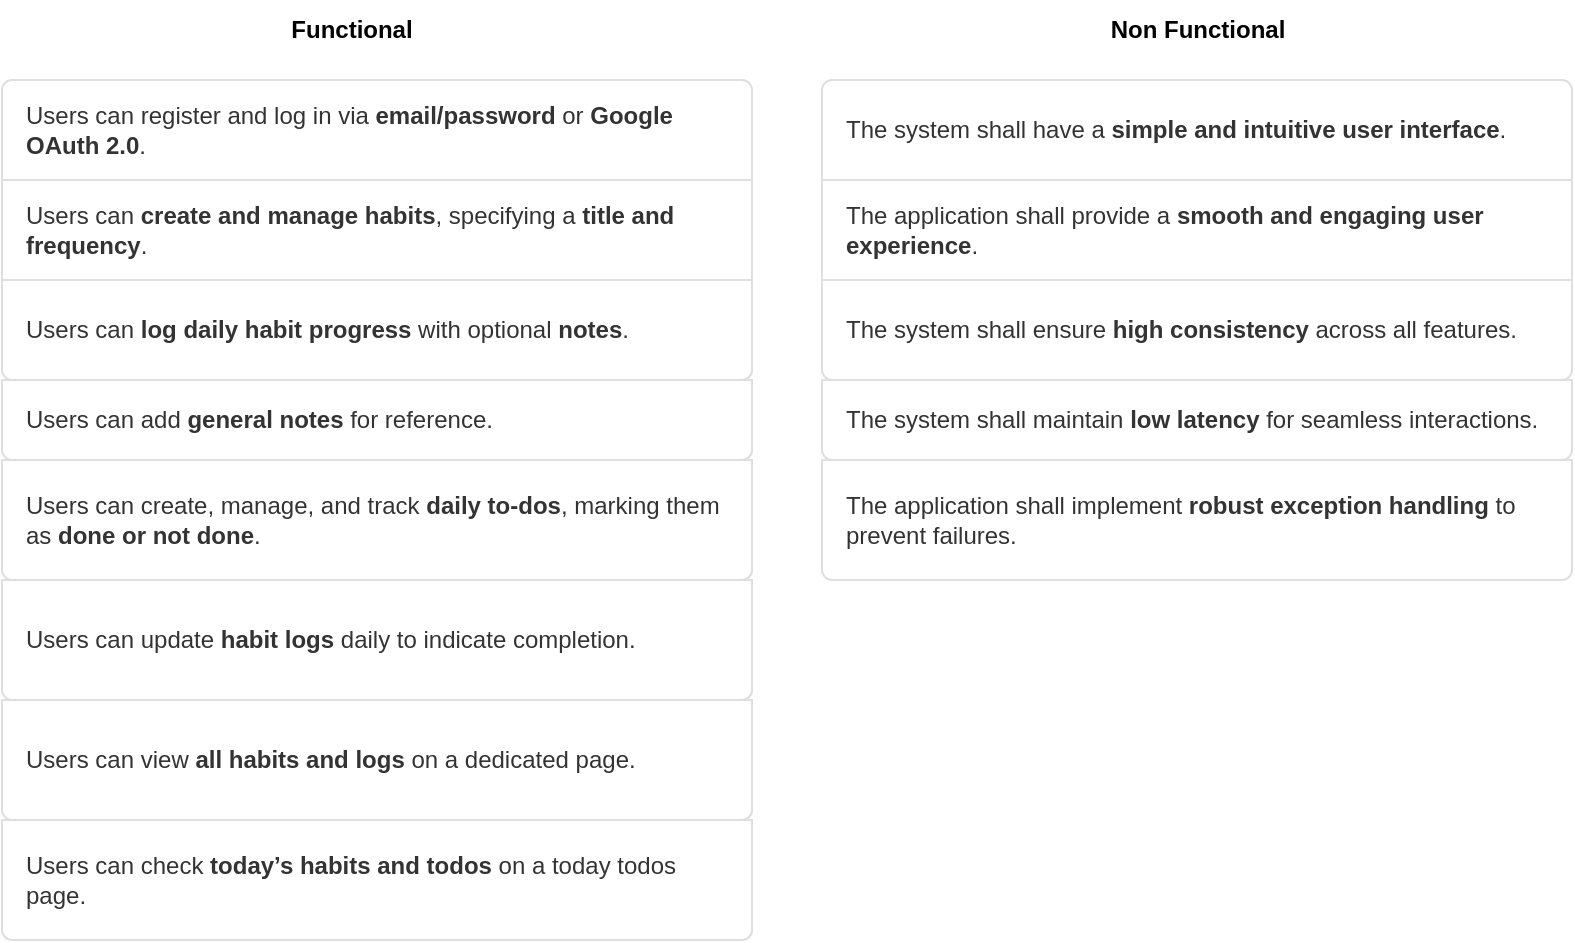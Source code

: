 <mxfile version="26.0.11" pages="7">
  <diagram name="Requirenment" id="O8RyLnWNpOLGudA6UEKY">
    <mxGraphModel dx="926" dy="559" grid="1" gridSize="10" guides="1" tooltips="1" connect="1" arrows="1" fold="1" page="1" pageScale="1" pageWidth="850" pageHeight="1100" math="0" shadow="0">
      <root>
        <mxCell id="0" />
        <mxCell id="1" parent="0" />
        <mxCell id="hgtMa0Ff7S_xihB0nBcM-1" value="&lt;b&gt;Functional&lt;/b&gt;" style="text;strokeColor=none;align=center;fillColor=none;html=1;verticalAlign=middle;whiteSpace=wrap;rounded=0;" vertex="1" parent="1">
          <mxGeometry x="110" y="160" width="230" height="30" as="geometry" />
        </mxCell>
        <mxCell id="hgtMa0Ff7S_xihB0nBcM-2" value="&lt;b&gt;Non Functional&lt;/b&gt;" style="text;strokeColor=none;align=center;fillColor=none;html=1;verticalAlign=middle;whiteSpace=wrap;rounded=0;" vertex="1" parent="1">
          <mxGeometry x="532.5" y="160" width="230" height="30" as="geometry" />
        </mxCell>
        <mxCell id="hgtMa0Ff7S_xihB0nBcM-3" value="" style="swimlane;fontStyle=0;childLayout=stackLayout;horizontal=1;startSize=0;horizontalStack=0;resizeParent=1;resizeParentMax=0;resizeLast=0;collapsible=0;marginBottom=0;whiteSpace=wrap;html=1;strokeColor=none;fillColor=none;" vertex="1" parent="1">
          <mxGeometry x="50" y="200" width="375" height="430" as="geometry" />
        </mxCell>
        <mxCell id="hgtMa0Ff7S_xihB0nBcM-4" value="Users can register and log in via &lt;strong&gt;email/password&lt;/strong&gt; or &lt;strong&gt;Google OAuth 2.0&lt;/strong&gt;." style="text;strokeColor=#DFDFDF;fillColor=#FFFFFF;align=left;verticalAlign=middle;spacingLeft=10;spacingRight=10;overflow=hidden;points=[[0,0.5],[1,0.5]];portConstraint=eastwest;rotatable=0;whiteSpace=wrap;html=1;shape=mxgraph.bootstrap.topButton;rSize=5;fontColor=#333333;" vertex="1" parent="hgtMa0Ff7S_xihB0nBcM-3">
          <mxGeometry width="375" height="50" as="geometry" />
        </mxCell>
        <mxCell id="hgtMa0Ff7S_xihB0nBcM-5" value="Users can &lt;strong&gt;create and manage habits&lt;/strong&gt;, specifying a &lt;strong&gt;title and frequency&lt;/strong&gt;." style="text;strokeColor=#DFDFDF;fillColor=#FFFFFF;align=left;verticalAlign=middle;spacingLeft=10;spacingRight=10;overflow=hidden;points=[[0,0.5],[1,0.5]];portConstraint=eastwest;rotatable=0;whiteSpace=wrap;html=1;rSize=5;fontColor=#333333;" vertex="1" parent="hgtMa0Ff7S_xihB0nBcM-3">
          <mxGeometry y="50" width="375" height="50" as="geometry" />
        </mxCell>
        <mxCell id="hgtMa0Ff7S_xihB0nBcM-6" value="Users can &lt;strong&gt;log daily habit progress&lt;/strong&gt; with optional &lt;strong&gt;notes&lt;/strong&gt;." style="text;strokeColor=#DFDFDF;fillColor=#FFFFFF;align=left;verticalAlign=middle;spacingLeft=10;spacingRight=10;overflow=hidden;points=[[0,0.5],[1,0.5]];portConstraint=eastwest;rotatable=0;whiteSpace=wrap;html=1;shape=mxgraph.bootstrap.bottomButton;rSize=5;fontColor=#333333;" vertex="1" parent="hgtMa0Ff7S_xihB0nBcM-3">
          <mxGeometry y="100" width="375" height="50" as="geometry" />
        </mxCell>
        <mxCell id="hgtMa0Ff7S_xihB0nBcM-7" value="Users can add &lt;strong&gt;general notes&lt;/strong&gt; for reference." style="text;strokeColor=#DFDFDF;fillColor=#FFFFFF;align=left;verticalAlign=middle;spacingLeft=10;spacingRight=10;overflow=hidden;points=[[0,0.5],[1,0.5]];portConstraint=eastwest;rotatable=0;whiteSpace=wrap;html=1;shape=mxgraph.bootstrap.bottomButton;rSize=5;fontColor=#333333;" vertex="1" parent="hgtMa0Ff7S_xihB0nBcM-3">
          <mxGeometry y="150" width="375" height="40" as="geometry" />
        </mxCell>
        <mxCell id="hgtMa0Ff7S_xihB0nBcM-8" value="Users can create, manage, and track &lt;strong&gt;daily to-dos&lt;/strong&gt;, marking them as &lt;strong&gt;done or not done&lt;/strong&gt;." style="text;strokeColor=#DFDFDF;fillColor=#FFFFFF;align=left;verticalAlign=middle;spacingLeft=10;spacingRight=10;overflow=hidden;points=[[0,0.5],[1,0.5]];portConstraint=eastwest;rotatable=0;whiteSpace=wrap;html=1;shape=mxgraph.bootstrap.bottomButton;rSize=5;fontColor=#333333;" vertex="1" parent="hgtMa0Ff7S_xihB0nBcM-3">
          <mxGeometry y="190" width="375" height="60" as="geometry" />
        </mxCell>
        <mxCell id="hgtMa0Ff7S_xihB0nBcM-9" value="Users can update &lt;strong&gt;habit logs&lt;/strong&gt; daily to indicate completion." style="text;strokeColor=#DFDFDF;fillColor=#FFFFFF;align=left;verticalAlign=middle;spacingLeft=10;spacingRight=10;overflow=hidden;points=[[0,0.5],[1,0.5]];portConstraint=eastwest;rotatable=0;whiteSpace=wrap;html=1;shape=mxgraph.bootstrap.bottomButton;rSize=5;fontColor=#333333;" vertex="1" parent="hgtMa0Ff7S_xihB0nBcM-3">
          <mxGeometry y="250" width="375" height="60" as="geometry" />
        </mxCell>
        <mxCell id="hgtMa0Ff7S_xihB0nBcM-10" value="Users can view &lt;strong&gt;all habits and logs&lt;/strong&gt; on a dedicated page." style="text;strokeColor=#DFDFDF;fillColor=#FFFFFF;align=left;verticalAlign=middle;spacingLeft=10;spacingRight=10;overflow=hidden;points=[[0,0.5],[1,0.5]];portConstraint=eastwest;rotatable=0;whiteSpace=wrap;html=1;shape=mxgraph.bootstrap.bottomButton;rSize=5;fontColor=#333333;" vertex="1" parent="hgtMa0Ff7S_xihB0nBcM-3">
          <mxGeometry y="310" width="375" height="60" as="geometry" />
        </mxCell>
        <mxCell id="hgtMa0Ff7S_xihB0nBcM-11" value="Users can check &lt;strong&gt;today’s habits and todos&lt;/strong&gt; on a today todos page." style="text;strokeColor=#DFDFDF;fillColor=#FFFFFF;align=left;verticalAlign=middle;spacingLeft=10;spacingRight=10;overflow=hidden;points=[[0,0.5],[1,0.5]];portConstraint=eastwest;rotatable=0;whiteSpace=wrap;html=1;shape=mxgraph.bootstrap.bottomButton;rSize=5;fontColor=#333333;" vertex="1" parent="hgtMa0Ff7S_xihB0nBcM-3">
          <mxGeometry y="370" width="375" height="60" as="geometry" />
        </mxCell>
        <mxCell id="hgtMa0Ff7S_xihB0nBcM-12" value="" style="swimlane;fontStyle=0;childLayout=stackLayout;horizontal=1;startSize=0;horizontalStack=0;resizeParent=1;resizeParentMax=0;resizeLast=0;collapsible=0;marginBottom=0;whiteSpace=wrap;html=1;strokeColor=none;fillColor=none;" vertex="1" parent="1">
          <mxGeometry x="460" y="200" width="375" height="250" as="geometry" />
        </mxCell>
        <mxCell id="hgtMa0Ff7S_xihB0nBcM-13" value="The system shall have a &lt;strong&gt;simple and intuitive user interface&lt;/strong&gt;." style="text;strokeColor=#DFDFDF;fillColor=#FFFFFF;align=left;verticalAlign=middle;spacingLeft=10;spacingRight=10;overflow=hidden;points=[[0,0.5],[1,0.5]];portConstraint=eastwest;rotatable=0;whiteSpace=wrap;html=1;shape=mxgraph.bootstrap.topButton;rSize=5;fontColor=#333333;" vertex="1" parent="hgtMa0Ff7S_xihB0nBcM-12">
          <mxGeometry width="375" height="50" as="geometry" />
        </mxCell>
        <mxCell id="hgtMa0Ff7S_xihB0nBcM-14" value="The application shall provide a &lt;strong&gt;smooth and engaging user experience&lt;/strong&gt;." style="text;strokeColor=#DFDFDF;fillColor=#FFFFFF;align=left;verticalAlign=middle;spacingLeft=10;spacingRight=10;overflow=hidden;points=[[0,0.5],[1,0.5]];portConstraint=eastwest;rotatable=0;whiteSpace=wrap;html=1;rSize=5;fontColor=#333333;" vertex="1" parent="hgtMa0Ff7S_xihB0nBcM-12">
          <mxGeometry y="50" width="375" height="50" as="geometry" />
        </mxCell>
        <mxCell id="hgtMa0Ff7S_xihB0nBcM-15" value="The system shall ensure &lt;strong&gt;high consistency&lt;/strong&gt; across all features." style="text;strokeColor=#DFDFDF;fillColor=#FFFFFF;align=left;verticalAlign=middle;spacingLeft=10;spacingRight=10;overflow=hidden;points=[[0,0.5],[1,0.5]];portConstraint=eastwest;rotatable=0;whiteSpace=wrap;html=1;shape=mxgraph.bootstrap.bottomButton;rSize=5;fontColor=#333333;" vertex="1" parent="hgtMa0Ff7S_xihB0nBcM-12">
          <mxGeometry y="100" width="375" height="50" as="geometry" />
        </mxCell>
        <mxCell id="hgtMa0Ff7S_xihB0nBcM-16" value="The system shall maintain &lt;strong&gt;low latency&lt;/strong&gt; for seamless interactions." style="text;strokeColor=#DFDFDF;fillColor=#FFFFFF;align=left;verticalAlign=middle;spacingLeft=10;spacingRight=10;overflow=hidden;points=[[0,0.5],[1,0.5]];portConstraint=eastwest;rotatable=0;whiteSpace=wrap;html=1;shape=mxgraph.bootstrap.bottomButton;rSize=5;fontColor=#333333;" vertex="1" parent="hgtMa0Ff7S_xihB0nBcM-12">
          <mxGeometry y="150" width="375" height="40" as="geometry" />
        </mxCell>
        <mxCell id="hgtMa0Ff7S_xihB0nBcM-17" value="The application shall implement &lt;strong&gt;robust exception handling&lt;/strong&gt; to prevent failures." style="text;strokeColor=#DFDFDF;fillColor=#FFFFFF;align=left;verticalAlign=middle;spacingLeft=10;spacingRight=10;overflow=hidden;points=[[0,0.5],[1,0.5]];portConstraint=eastwest;rotatable=0;whiteSpace=wrap;html=1;shape=mxgraph.bootstrap.bottomButton;rSize=5;fontColor=#333333;" vertex="1" parent="hgtMa0Ff7S_xihB0nBcM-12">
          <mxGeometry y="190" width="375" height="60" as="geometry" />
        </mxCell>
      </root>
    </mxGraphModel>
  </diagram>
  <diagram id="r3U3HEi1SkavPq9pSlCK" name="HLD">
    <mxGraphModel dx="978" dy="590" grid="1" gridSize="10" guides="1" tooltips="1" connect="1" arrows="1" fold="1" page="1" pageScale="1" pageWidth="850" pageHeight="1100" math="0" shadow="0">
      <root>
        <mxCell id="0" />
        <mxCell id="1" parent="0" />
        <mxCell id="8OawxRnl8eHVPXAAkE_H-18" style="edgeStyle=orthogonalEdgeStyle;rounded=0;orthogonalLoop=1;jettySize=auto;html=1;entryX=0;entryY=0.5;entryDx=0;entryDy=0;" edge="1" parent="1" source="8OawxRnl8eHVPXAAkE_H-2" target="8OawxRnl8eHVPXAAkE_H-7">
          <mxGeometry relative="1" as="geometry" />
        </mxCell>
        <mxCell id="8OawxRnl8eHVPXAAkE_H-20" value="&lt;b&gt;&lt;font style=&quot;font-size: 15px;&quot;&gt;/api&lt;/font&gt;&lt;/b&gt;" style="edgeLabel;html=1;align=center;verticalAlign=middle;resizable=0;points=[];" vertex="1" connectable="0" parent="8OawxRnl8eHVPXAAkE_H-18">
          <mxGeometry x="-0.043" y="3" relative="1" as="geometry">
            <mxPoint x="1" as="offset" />
          </mxGeometry>
        </mxCell>
        <mxCell id="8OawxRnl8eHVPXAAkE_H-19" style="edgeStyle=orthogonalEdgeStyle;rounded=0;orthogonalLoop=1;jettySize=auto;html=1;entryX=0;entryY=0.5;entryDx=0;entryDy=0;" edge="1" parent="1" source="8OawxRnl8eHVPXAAkE_H-2" target="8OawxRnl8eHVPXAAkE_H-11">
          <mxGeometry relative="1" as="geometry" />
        </mxCell>
        <mxCell id="8OawxRnl8eHVPXAAkE_H-21" value="&lt;font style=&quot;font-size: 15px;&quot;&gt;&lt;b&gt;/&lt;/b&gt;&lt;/font&gt;" style="edgeLabel;html=1;align=center;verticalAlign=middle;resizable=0;points=[];" vertex="1" connectable="0" parent="8OawxRnl8eHVPXAAkE_H-19">
          <mxGeometry x="0.094" y="-1" relative="1" as="geometry">
            <mxPoint y="1" as="offset" />
          </mxGeometry>
        </mxCell>
        <mxCell id="8OawxRnl8eHVPXAAkE_H-2" value="" style="outlineConnect=0;dashed=0;verticalLabelPosition=bottom;verticalAlign=top;align=center;html=1;shape=mxgraph.aws3.classic_load_balancer;fillColor=#F58536;gradientColor=none;" vertex="1" parent="1">
          <mxGeometry x="150" y="302" width="69" height="72" as="geometry" />
        </mxCell>
        <mxCell id="8OawxRnl8eHVPXAAkE_H-24" style="edgeStyle=orthogonalEdgeStyle;rounded=0;orthogonalLoop=1;jettySize=auto;html=1;entryX=0;entryY=0.5;entryDx=0;entryDy=0;entryPerimeter=0;" edge="1" parent="1" source="8OawxRnl8eHVPXAAkE_H-3" target="8OawxRnl8eHVPXAAkE_H-8">
          <mxGeometry relative="1" as="geometry">
            <mxPoint x="580" y="230" as="targetPoint" />
          </mxGeometry>
        </mxCell>
        <mxCell id="8OawxRnl8eHVPXAAkE_H-26" value="&lt;b&gt;db is hosted on atlassion&lt;/b&gt;" style="edgeLabel;html=1;align=center;verticalAlign=middle;resizable=0;points=[];" vertex="1" connectable="0" parent="8OawxRnl8eHVPXAAkE_H-24">
          <mxGeometry x="-0.012" y="-2" relative="1" as="geometry">
            <mxPoint as="offset" />
          </mxGeometry>
        </mxCell>
        <mxCell id="8OawxRnl8eHVPXAAkE_H-3" value="Backend" style="rounded=1;whiteSpace=wrap;html=1;fillColor=#dae8fc;strokeColor=#6c8ebf;" vertex="1" parent="1">
          <mxGeometry x="360" y="200" width="120" height="60" as="geometry" />
        </mxCell>
        <mxCell id="8OawxRnl8eHVPXAAkE_H-5" value="Backend" style="rounded=1;whiteSpace=wrap;html=1;fillColor=#dae8fc;strokeColor=#6c8ebf;" vertex="1" parent="1">
          <mxGeometry x="350" y="212" width="120" height="60" as="geometry" />
        </mxCell>
        <mxCell id="8OawxRnl8eHVPXAAkE_H-6" value="Backend" style="rounded=1;whiteSpace=wrap;html=1;fillColor=#dae8fc;strokeColor=#6c8ebf;" vertex="1" parent="1">
          <mxGeometry x="340" y="222" width="120" height="60" as="geometry" />
        </mxCell>
        <mxCell id="8OawxRnl8eHVPXAAkE_H-7" value="Backend" style="rounded=1;whiteSpace=wrap;html=1;fillColor=#dae8fc;strokeColor=#6c8ebf;" vertex="1" parent="1">
          <mxGeometry x="330" y="232" width="120" height="60" as="geometry" />
        </mxCell>
        <mxCell id="8OawxRnl8eHVPXAAkE_H-8" value="MongoDB" style="strokeWidth=2;html=1;shape=mxgraph.flowchart.database;whiteSpace=wrap;" vertex="1" parent="1">
          <mxGeometry x="640" y="182" width="90" height="100" as="geometry" />
        </mxCell>
        <mxCell id="8OawxRnl8eHVPXAAkE_H-10" value="Amazon S3" style="sketch=0;outlineConnect=0;fontColor=#232F3E;gradientColor=none;strokeColor=#ffffff;fillColor=#232F3E;dashed=0;verticalLabelPosition=middle;verticalAlign=bottom;align=center;html=1;whiteSpace=wrap;fontSize=10;fontStyle=1;spacing=3;shape=mxgraph.aws4.productIcon;prIcon=mxgraph.aws4.s3;" vertex="1" parent="1">
          <mxGeometry x="590" y="357" width="80" height="100" as="geometry" />
        </mxCell>
        <mxCell id="8OawxRnl8eHVPXAAkE_H-22" style="edgeStyle=orthogonalEdgeStyle;rounded=0;orthogonalLoop=1;jettySize=auto;html=1;" edge="1" parent="1" source="8OawxRnl8eHVPXAAkE_H-11" target="8OawxRnl8eHVPXAAkE_H-10">
          <mxGeometry relative="1" as="geometry" />
        </mxCell>
        <mxCell id="8OawxRnl8eHVPXAAkE_H-23" value="&lt;b&gt;hosted on s3&lt;/b&gt;" style="edgeLabel;html=1;align=center;verticalAlign=middle;resizable=0;points=[];" vertex="1" connectable="0" parent="8OawxRnl8eHVPXAAkE_H-22">
          <mxGeometry x="0.029" y="-2" relative="1" as="geometry">
            <mxPoint as="offset" />
          </mxGeometry>
        </mxCell>
        <mxCell id="8OawxRnl8eHVPXAAkE_H-11" value="Web app" style="rounded=1;whiteSpace=wrap;html=1;fillColor=#e1d5e7;strokeColor=#9673a6;" vertex="1" parent="1">
          <mxGeometry x="330" y="374" width="120" height="66" as="geometry" />
        </mxCell>
        <mxCell id="8OawxRnl8eHVPXAAkE_H-12" value="User" style="shape=umlActor;verticalLabelPosition=bottom;verticalAlign=top;html=1;outlineConnect=0;" vertex="1" parent="1">
          <mxGeometry x="10" y="308" width="30" height="60" as="geometry" />
        </mxCell>
        <mxCell id="8OawxRnl8eHVPXAAkE_H-16" style="edgeStyle=orthogonalEdgeStyle;rounded=0;orthogonalLoop=1;jettySize=auto;html=1;entryX=0;entryY=0.5;entryDx=0;entryDy=0;entryPerimeter=0;" edge="1" parent="1" source="8OawxRnl8eHVPXAAkE_H-12" target="8OawxRnl8eHVPXAAkE_H-2">
          <mxGeometry relative="1" as="geometry" />
        </mxCell>
        <mxCell id="8OawxRnl8eHVPXAAkE_H-30" value="Hosted on EC2" style="text;strokeColor=none;align=center;fillColor=none;html=1;verticalAlign=middle;whiteSpace=wrap;rounded=0;" vertex="1" parent="1">
          <mxGeometry x="370" y="160" width="60" height="30" as="geometry" />
        </mxCell>
        <mxCell id="EQNcCndK1a3EWdqUuW2Y-1" value="LB" style="text;strokeColor=none;align=center;fillColor=none;html=1;verticalAlign=middle;whiteSpace=wrap;rounded=0;" vertex="1" parent="1">
          <mxGeometry x="154.5" y="374" width="60" height="30" as="geometry" />
        </mxCell>
      </root>
    </mxGraphModel>
  </diagram>
  <diagram id="f9YNhchrIzR82WaTGlGI" name="Entity Diagram">
    <mxGraphModel dx="2450" dy="2065" grid="1" gridSize="10" guides="1" tooltips="1" connect="1" arrows="1" fold="1" page="1" pageScale="1" pageWidth="850" pageHeight="1100" math="0" shadow="0">
      <root>
        <mxCell id="0" />
        <mxCell id="1" parent="0" />
        <mxCell id="wRGky3LNAqhPlH941KwS-8" value="User" style="rounded=1;arcSize=10;whiteSpace=wrap;html=1;align=center;" vertex="1" parent="1">
          <mxGeometry x="190" y="160" width="100" height="40" as="geometry" />
        </mxCell>
        <mxCell id="wRGky3LNAqhPlH941KwS-9" value="Has" style="shape=rhombus;perimeter=rhombusPerimeter;whiteSpace=wrap;html=1;align=center;" vertex="1" parent="1">
          <mxGeometry x="365" y="150" width="120" height="60" as="geometry" />
        </mxCell>
        <mxCell id="wRGky3LNAqhPlH941KwS-13" value="Habit" style="rounded=1;arcSize=10;whiteSpace=wrap;html=1;align=center;" vertex="1" parent="1">
          <mxGeometry x="550" y="160" width="100" height="40" as="geometry" />
        </mxCell>
        <mxCell id="wRGky3LNAqhPlH941KwS-16" value="" style="endArrow=none;html=1;rounded=0;entryX=0;entryY=0.5;entryDx=0;entryDy=0;exitX=1;exitY=0.5;exitDx=0;exitDy=0;" edge="1" parent="1" source="wRGky3LNAqhPlH941KwS-8" target="wRGky3LNAqhPlH941KwS-9">
          <mxGeometry relative="1" as="geometry">
            <mxPoint x="210" y="240" as="sourcePoint" />
            <mxPoint x="380" y="220" as="targetPoint" />
          </mxGeometry>
        </mxCell>
        <mxCell id="wRGky3LNAqhPlH941KwS-123" value="1" style="edgeLabel;html=1;align=center;verticalAlign=middle;resizable=0;points=[];" vertex="1" connectable="0" parent="wRGky3LNAqhPlH941KwS-16">
          <mxGeometry x="0.15" y="2" relative="1" as="geometry">
            <mxPoint as="offset" />
          </mxGeometry>
        </mxCell>
        <mxCell id="wRGky3LNAqhPlH941KwS-17" value="" style="endArrow=none;html=1;rounded=0;entryX=0;entryY=0.5;entryDx=0;entryDy=0;exitX=1;exitY=0.5;exitDx=0;exitDy=0;" edge="1" parent="1" source="wRGky3LNAqhPlH941KwS-9" target="wRGky3LNAqhPlH941KwS-13">
          <mxGeometry relative="1" as="geometry">
            <mxPoint x="300" y="190" as="sourcePoint" />
            <mxPoint x="410" y="190" as="targetPoint" />
          </mxGeometry>
        </mxCell>
        <mxCell id="wRGky3LNAqhPlH941KwS-124" value="M" style="edgeLabel;html=1;align=center;verticalAlign=middle;resizable=0;points=[];" vertex="1" connectable="0" parent="wRGky3LNAqhPlH941KwS-17">
          <mxGeometry x="-0.203" relative="1" as="geometry">
            <mxPoint as="offset" />
          </mxGeometry>
        </mxCell>
        <mxCell id="wRGky3LNAqhPlH941KwS-18" value="Note" style="rounded=1;arcSize=10;whiteSpace=wrap;html=1;align=center;" vertex="1" parent="1">
          <mxGeometry x="190" y="390" width="100" height="40" as="geometry" />
        </mxCell>
        <mxCell id="wRGky3LNAqhPlH941KwS-22" value="Has" style="shape=rhombus;perimeter=rhombusPerimeter;whiteSpace=wrap;html=1;align=center;" vertex="1" parent="1">
          <mxGeometry x="180" y="260" width="120" height="60" as="geometry" />
        </mxCell>
        <mxCell id="wRGky3LNAqhPlH941KwS-23" value="" style="endArrow=none;html=1;rounded=0;entryX=0.5;entryY=0;entryDx=0;entryDy=0;exitX=0.5;exitY=1;exitDx=0;exitDy=0;" edge="1" parent="1" source="wRGky3LNAqhPlH941KwS-8" target="wRGky3LNAqhPlH941KwS-22">
          <mxGeometry relative="1" as="geometry">
            <mxPoint x="340" y="250" as="sourcePoint" />
            <mxPoint x="450" y="250" as="targetPoint" />
          </mxGeometry>
        </mxCell>
        <mxCell id="wRGky3LNAqhPlH941KwS-121" value="1" style="edgeLabel;html=1;align=center;verticalAlign=middle;resizable=0;points=[];" vertex="1" connectable="0" parent="wRGky3LNAqhPlH941KwS-23">
          <mxGeometry x="0.37" y="-1" relative="1" as="geometry">
            <mxPoint as="offset" />
          </mxGeometry>
        </mxCell>
        <mxCell id="wRGky3LNAqhPlH941KwS-24" value="" style="endArrow=none;html=1;rounded=0;entryX=0.5;entryY=0;entryDx=0;entryDy=0;exitX=0.5;exitY=1;exitDx=0;exitDy=0;" edge="1" parent="1" source="wRGky3LNAqhPlH941KwS-22" target="wRGky3LNAqhPlH941KwS-18">
          <mxGeometry relative="1" as="geometry">
            <mxPoint x="250" y="210" as="sourcePoint" />
            <mxPoint x="260" y="260" as="targetPoint" />
          </mxGeometry>
        </mxCell>
        <mxCell id="wRGky3LNAqhPlH941KwS-122" value="M" style="edgeLabel;html=1;align=center;verticalAlign=middle;resizable=0;points=[];" vertex="1" connectable="0" parent="wRGky3LNAqhPlH941KwS-24">
          <mxGeometry x="0.206" y="-2" relative="1" as="geometry">
            <mxPoint as="offset" />
          </mxGeometry>
        </mxCell>
        <mxCell id="wRGky3LNAqhPlH941KwS-25" value="Has" style="shape=rhombus;perimeter=rhombusPerimeter;whiteSpace=wrap;html=1;align=center;" vertex="1" parent="1">
          <mxGeometry x="540" y="260" width="120" height="60" as="geometry" />
        </mxCell>
        <mxCell id="wRGky3LNAqhPlH941KwS-26" value="Habit Log" style="rounded=1;arcSize=10;whiteSpace=wrap;html=1;align=center;" vertex="1" parent="1">
          <mxGeometry x="550" y="390" width="100" height="40" as="geometry" />
        </mxCell>
        <mxCell id="wRGky3LNAqhPlH941KwS-27" value="" style="endArrow=none;html=1;rounded=0;entryX=0.5;entryY=1;entryDx=0;entryDy=0;exitX=0.5;exitY=0;exitDx=0;exitDy=0;" edge="1" parent="1" source="wRGky3LNAqhPlH941KwS-25" target="wRGky3LNAqhPlH941KwS-13">
          <mxGeometry relative="1" as="geometry">
            <mxPoint x="530" y="190" as="sourcePoint" />
            <mxPoint x="650" y="190" as="targetPoint" />
          </mxGeometry>
        </mxCell>
        <mxCell id="wRGky3LNAqhPlH941KwS-125" value="1" style="edgeLabel;html=1;align=center;verticalAlign=middle;resizable=0;points=[];" vertex="1" connectable="0" parent="wRGky3LNAqhPlH941KwS-27">
          <mxGeometry y="-2" relative="1" as="geometry">
            <mxPoint as="offset" />
          </mxGeometry>
        </mxCell>
        <mxCell id="wRGky3LNAqhPlH941KwS-28" value="" style="endArrow=none;html=1;rounded=0;entryX=0.5;entryY=1;entryDx=0;entryDy=0;exitX=0.5;exitY=0;exitDx=0;exitDy=0;" edge="1" parent="1" source="wRGky3LNAqhPlH941KwS-26" target="wRGky3LNAqhPlH941KwS-25">
          <mxGeometry relative="1" as="geometry">
            <mxPoint x="700" y="290" as="sourcePoint" />
            <mxPoint x="700" y="210" as="targetPoint" />
          </mxGeometry>
        </mxCell>
        <mxCell id="wRGky3LNAqhPlH941KwS-126" value="M" style="edgeLabel;html=1;align=center;verticalAlign=middle;resizable=0;points=[];" vertex="1" connectable="0" parent="wRGky3LNAqhPlH941KwS-28">
          <mxGeometry x="0.048" y="-2" relative="1" as="geometry">
            <mxPoint as="offset" />
          </mxGeometry>
        </mxCell>
        <mxCell id="wRGky3LNAqhPlH941KwS-29" value="Has" style="shape=rhombus;perimeter=rhombusPerimeter;whiteSpace=wrap;html=1;align=center;" vertex="1" parent="1">
          <mxGeometry x="10" y="150" width="120" height="60" as="geometry" />
        </mxCell>
        <mxCell id="wRGky3LNAqhPlH941KwS-30" value="Todo" style="rounded=1;arcSize=10;whiteSpace=wrap;html=1;align=center;" vertex="1" parent="1">
          <mxGeometry x="-160" y="160" width="100" height="40" as="geometry" />
        </mxCell>
        <mxCell id="wRGky3LNAqhPlH941KwS-31" value="" style="endArrow=none;html=1;rounded=0;entryX=0;entryY=0.5;entryDx=0;entryDy=0;exitX=1;exitY=0.5;exitDx=0;exitDy=0;" edge="1" parent="1" source="wRGky3LNAqhPlH941KwS-29" target="wRGky3LNAqhPlH941KwS-8">
          <mxGeometry relative="1" as="geometry">
            <mxPoint x="300" y="190" as="sourcePoint" />
            <mxPoint x="375" y="190" as="targetPoint" />
          </mxGeometry>
        </mxCell>
        <mxCell id="wRGky3LNAqhPlH941KwS-127" value="1" style="edgeLabel;html=1;align=center;verticalAlign=middle;resizable=0;points=[];" vertex="1" connectable="0" parent="wRGky3LNAqhPlH941KwS-31">
          <mxGeometry x="-0.007" y="-3" relative="1" as="geometry">
            <mxPoint as="offset" />
          </mxGeometry>
        </mxCell>
        <mxCell id="wRGky3LNAqhPlH941KwS-32" value="" style="endArrow=none;html=1;rounded=0;exitX=1;exitY=0.5;exitDx=0;exitDy=0;" edge="1" parent="1" source="wRGky3LNAqhPlH941KwS-30">
          <mxGeometry relative="1" as="geometry">
            <mxPoint x="140" y="190" as="sourcePoint" />
            <mxPoint x="10" y="180" as="targetPoint" />
          </mxGeometry>
        </mxCell>
        <mxCell id="wRGky3LNAqhPlH941KwS-128" value="M" style="edgeLabel;html=1;align=center;verticalAlign=middle;resizable=0;points=[];" vertex="1" connectable="0" parent="wRGky3LNAqhPlH941KwS-32">
          <mxGeometry x="0.009" y="-1" relative="1" as="geometry">
            <mxPoint as="offset" />
          </mxGeometry>
        </mxCell>
        <mxCell id="wRGky3LNAqhPlH941KwS-64" style="edgeStyle=none;rounded=0;orthogonalLoop=1;jettySize=auto;html=1;exitX=1;exitY=1;exitDx=0;exitDy=0;entryX=0;entryY=0;entryDx=0;entryDy=0;" edge="1" parent="1" source="wRGky3LNAqhPlH941KwS-51" target="wRGky3LNAqhPlH941KwS-8">
          <mxGeometry relative="1" as="geometry" />
        </mxCell>
        <mxCell id="wRGky3LNAqhPlH941KwS-51" value="id" style="ellipse;whiteSpace=wrap;html=1;align=center;fontStyle=4;" vertex="1" parent="1">
          <mxGeometry x="50" y="60" width="50" height="30" as="geometry" />
        </mxCell>
        <mxCell id="wRGky3LNAqhPlH941KwS-65" style="edgeStyle=none;rounded=0;orthogonalLoop=1;jettySize=auto;html=1;exitX=1;exitY=1;exitDx=0;exitDy=0;entryX=0.25;entryY=0;entryDx=0;entryDy=0;" edge="1" parent="1" source="wRGky3LNAqhPlH941KwS-52" target="wRGky3LNAqhPlH941KwS-8">
          <mxGeometry relative="1" as="geometry" />
        </mxCell>
        <mxCell id="wRGky3LNAqhPlH941KwS-52" value="name" style="ellipse;whiteSpace=wrap;html=1;align=center;dashed=1;" vertex="1" parent="1">
          <mxGeometry x="80" y="10" width="100" height="40" as="geometry" />
        </mxCell>
        <mxCell id="wRGky3LNAqhPlH941KwS-53" value="first_name" style="ellipse;whiteSpace=wrap;html=1;align=center;" vertex="1" parent="1">
          <mxGeometry x="10" y="-80" width="100" height="40" as="geometry" />
        </mxCell>
        <mxCell id="wRGky3LNAqhPlH941KwS-54" value="last_name" style="ellipse;whiteSpace=wrap;html=1;align=center;" vertex="1" parent="1">
          <mxGeometry x="120" y="-90" width="100" height="40" as="geometry" />
        </mxCell>
        <mxCell id="wRGky3LNAqhPlH941KwS-66" style="edgeStyle=none;rounded=0;orthogonalLoop=1;jettySize=auto;html=1;exitX=0.5;exitY=1;exitDx=0;exitDy=0;entryX=0.5;entryY=0;entryDx=0;entryDy=0;" edge="1" parent="1" source="wRGky3LNAqhPlH941KwS-56" target="wRGky3LNAqhPlH941KwS-8">
          <mxGeometry relative="1" as="geometry" />
        </mxCell>
        <mxCell id="wRGky3LNAqhPlH941KwS-56" value="&lt;span style=&quot;border-bottom: 1px dotted&quot;&gt;email&lt;/span&gt;" style="ellipse;whiteSpace=wrap;html=1;align=center;" vertex="1" parent="1">
          <mxGeometry x="200" y="-10" width="100" height="40" as="geometry" />
        </mxCell>
        <mxCell id="wRGky3LNAqhPlH941KwS-67" style="edgeStyle=none;rounded=0;orthogonalLoop=1;jettySize=auto;html=1;exitX=0;exitY=1;exitDx=0;exitDy=0;entryX=0.75;entryY=0;entryDx=0;entryDy=0;" edge="1" parent="1" source="wRGky3LNAqhPlH941KwS-57" target="wRGky3LNAqhPlH941KwS-8">
          <mxGeometry relative="1" as="geometry" />
        </mxCell>
        <mxCell id="wRGky3LNAqhPlH941KwS-57" value="password_hash" style="ellipse;whiteSpace=wrap;html=1;align=center;" vertex="1" parent="1">
          <mxGeometry x="325" y="10" width="100" height="40" as="geometry" />
        </mxCell>
        <mxCell id="wRGky3LNAqhPlH941KwS-68" style="edgeStyle=none;rounded=0;orthogonalLoop=1;jettySize=auto;html=1;exitX=0;exitY=0.5;exitDx=0;exitDy=0;entryX=1;entryY=0;entryDx=0;entryDy=0;" edge="1" parent="1" source="wRGky3LNAqhPlH941KwS-59" target="wRGky3LNAqhPlH941KwS-8">
          <mxGeometry relative="1" as="geometry" />
        </mxCell>
        <mxCell id="wRGky3LNAqhPlH941KwS-59" value="mode" style="ellipse;whiteSpace=wrap;html=1;align=center;" vertex="1" parent="1">
          <mxGeometry x="365" y="80" width="100" height="40" as="geometry" />
        </mxCell>
        <mxCell id="wRGky3LNAqhPlH941KwS-71" style="edgeStyle=none;rounded=0;orthogonalLoop=1;jettySize=auto;html=1;exitX=0.5;exitY=1;exitDx=0;exitDy=0;entryX=0.409;entryY=0;entryDx=0;entryDy=0;entryPerimeter=0;" edge="1" parent="1" source="wRGky3LNAqhPlH941KwS-53" target="wRGky3LNAqhPlH941KwS-52">
          <mxGeometry relative="1" as="geometry" />
        </mxCell>
        <mxCell id="wRGky3LNAqhPlH941KwS-73" style="edgeStyle=none;rounded=0;orthogonalLoop=1;jettySize=auto;html=1;exitX=0.5;exitY=1;exitDx=0;exitDy=0;entryX=0.598;entryY=-0.028;entryDx=0;entryDy=0;entryPerimeter=0;" edge="1" parent="1" source="wRGky3LNAqhPlH941KwS-54" target="wRGky3LNAqhPlH941KwS-52">
          <mxGeometry relative="1" as="geometry" />
        </mxCell>
        <mxCell id="wRGky3LNAqhPlH941KwS-75" value="title" style="ellipse;whiteSpace=wrap;html=1;align=center;" vertex="1" parent="1">
          <mxGeometry x="520" y="30" width="100" height="40" as="geometry" />
        </mxCell>
        <mxCell id="wRGky3LNAqhPlH941KwS-76" value="description" style="ellipse;whiteSpace=wrap;html=1;align=center;" vertex="1" parent="1">
          <mxGeometry x="640" y="20" width="100" height="40" as="geometry" />
        </mxCell>
        <mxCell id="wRGky3LNAqhPlH941KwS-84" style="edgeStyle=none;rounded=0;orthogonalLoop=1;jettySize=auto;html=1;exitX=0;exitY=1;exitDx=0;exitDy=0;entryX=0.75;entryY=0;entryDx=0;entryDy=0;" edge="1" parent="1" source="wRGky3LNAqhPlH941KwS-77" target="wRGky3LNAqhPlH941KwS-13">
          <mxGeometry relative="1" as="geometry" />
        </mxCell>
        <mxCell id="wRGky3LNAqhPlH941KwS-77" value="color" style="ellipse;whiteSpace=wrap;html=1;align=center;" vertex="1" parent="1">
          <mxGeometry x="710" y="60" width="100" height="40" as="geometry" />
        </mxCell>
        <mxCell id="wRGky3LNAqhPlH941KwS-85" style="edgeStyle=none;rounded=0;orthogonalLoop=1;jettySize=auto;html=1;exitX=0;exitY=0.5;exitDx=0;exitDy=0;entryX=1;entryY=0.25;entryDx=0;entryDy=0;" edge="1" parent="1" source="wRGky3LNAqhPlH941KwS-78" target="wRGky3LNAqhPlH941KwS-13">
          <mxGeometry relative="1" as="geometry" />
        </mxCell>
        <mxCell id="wRGky3LNAqhPlH941KwS-78" value="frequency" style="ellipse;whiteSpace=wrap;html=1;align=center;" vertex="1" parent="1">
          <mxGeometry x="760" y="110" width="100" height="40" as="geometry" />
        </mxCell>
        <mxCell id="wRGky3LNAqhPlH941KwS-86" style="edgeStyle=none;rounded=0;orthogonalLoop=1;jettySize=auto;html=1;exitX=0;exitY=0.5;exitDx=0;exitDy=0;entryX=1;entryY=0.5;entryDx=0;entryDy=0;" edge="1" parent="1" source="wRGky3LNAqhPlH941KwS-79" target="wRGky3LNAqhPlH941KwS-13">
          <mxGeometry relative="1" as="geometry" />
        </mxCell>
        <mxCell id="wRGky3LNAqhPlH941KwS-79" value="is_archived" style="ellipse;whiteSpace=wrap;html=1;align=center;" vertex="1" parent="1">
          <mxGeometry x="760" y="170" width="100" height="40" as="geometry" />
        </mxCell>
        <mxCell id="wRGky3LNAqhPlH941KwS-87" style="edgeStyle=none;rounded=0;orthogonalLoop=1;jettySize=auto;html=1;exitX=0;exitY=0.5;exitDx=0;exitDy=0;entryX=1;entryY=1;entryDx=0;entryDy=0;" edge="1" parent="1" source="wRGky3LNAqhPlH941KwS-80" target="wRGky3LNAqhPlH941KwS-13">
          <mxGeometry relative="1" as="geometry" />
        </mxCell>
        <mxCell id="wRGky3LNAqhPlH941KwS-80" value="is_deleted" style="ellipse;whiteSpace=wrap;html=1;align=center;" vertex="1" parent="1">
          <mxGeometry x="750" y="220" width="100" height="40" as="geometry" />
        </mxCell>
        <mxCell id="wRGky3LNAqhPlH941KwS-82" style="edgeStyle=none;rounded=0;orthogonalLoop=1;jettySize=auto;html=1;exitX=0.5;exitY=1;exitDx=0;exitDy=0;entryX=0.382;entryY=0.051;entryDx=0;entryDy=0;entryPerimeter=0;" edge="1" parent="1" source="wRGky3LNAqhPlH941KwS-75" target="wRGky3LNAqhPlH941KwS-13">
          <mxGeometry relative="1" as="geometry" />
        </mxCell>
        <mxCell id="wRGky3LNAqhPlH941KwS-83" style="edgeStyle=none;rounded=0;orthogonalLoop=1;jettySize=auto;html=1;exitX=0;exitY=1;exitDx=0;exitDy=0;entryX=0.582;entryY=-0.028;entryDx=0;entryDy=0;entryPerimeter=0;" edge="1" parent="1" source="wRGky3LNAqhPlH941KwS-76" target="wRGky3LNAqhPlH941KwS-13">
          <mxGeometry relative="1" as="geometry" />
        </mxCell>
        <mxCell id="wRGky3LNAqhPlH941KwS-91" value="day" style="ellipse;whiteSpace=wrap;html=1;align=center;" vertex="1" parent="1">
          <mxGeometry x="690" y="580" width="50" height="30" as="geometry" />
        </mxCell>
        <mxCell id="wRGky3LNAqhPlH941KwS-92" value="month" style="ellipse;whiteSpace=wrap;html=1;align=center;" vertex="1" parent="1">
          <mxGeometry x="630" y="620" width="60" height="30" as="geometry" />
        </mxCell>
        <mxCell id="wRGky3LNAqhPlH941KwS-93" value="year" style="ellipse;whiteSpace=wrap;html=1;align=center;" vertex="1" parent="1">
          <mxGeometry x="540" y="620" width="60" height="30" as="geometry" />
        </mxCell>
        <mxCell id="wRGky3LNAqhPlH941KwS-94" value="is_done" style="ellipse;whiteSpace=wrap;html=1;align=center;" vertex="1" parent="1">
          <mxGeometry x="480" y="550" width="80" height="30" as="geometry" />
        </mxCell>
        <mxCell id="wRGky3LNAqhPlH941KwS-95" value="note" style="ellipse;whiteSpace=wrap;html=1;align=center;" vertex="1" parent="1">
          <mxGeometry x="440" y="510" width="70" height="30" as="geometry" />
        </mxCell>
        <mxCell id="wRGky3LNAqhPlH941KwS-99" style="edgeStyle=none;rounded=0;orthogonalLoop=1;jettySize=auto;html=1;exitX=0;exitY=0;exitDx=0;exitDy=0;entryX=1;entryY=1;entryDx=0;entryDy=0;" edge="1" parent="1" source="wRGky3LNAqhPlH941KwS-96" target="wRGky3LNAqhPlH941KwS-26">
          <mxGeometry relative="1" as="geometry" />
        </mxCell>
        <mxCell id="wRGky3LNAqhPlH941KwS-96" value="id" style="ellipse;whiteSpace=wrap;html=1;align=center;fontStyle=4;" vertex="1" parent="1">
          <mxGeometry x="710" y="460" width="50" height="30" as="geometry" />
        </mxCell>
        <mxCell id="wRGky3LNAqhPlH941KwS-98" value="current_date" style="ellipse;whiteSpace=wrap;html=1;align=center;dashed=1;" vertex="1" parent="1">
          <mxGeometry x="570" y="510" width="100" height="40" as="geometry" />
        </mxCell>
        <mxCell id="wRGky3LNAqhPlH941KwS-100" style="edgeStyle=none;rounded=0;orthogonalLoop=1;jettySize=auto;html=1;exitX=0.5;exitY=0;exitDx=0;exitDy=0;entryX=0.672;entryY=1.048;entryDx=0;entryDy=0;entryPerimeter=0;" edge="1" parent="1" source="wRGky3LNAqhPlH941KwS-98" target="wRGky3LNAqhPlH941KwS-26">
          <mxGeometry relative="1" as="geometry" />
        </mxCell>
        <mxCell id="wRGky3LNAqhPlH941KwS-101" style="edgeStyle=none;rounded=0;orthogonalLoop=1;jettySize=auto;html=1;exitX=1;exitY=0;exitDx=0;exitDy=0;entryX=0.446;entryY=1.07;entryDx=0;entryDy=0;entryPerimeter=0;" edge="1" parent="1" source="wRGky3LNAqhPlH941KwS-94" target="wRGky3LNAqhPlH941KwS-26">
          <mxGeometry relative="1" as="geometry" />
        </mxCell>
        <mxCell id="wRGky3LNAqhPlH941KwS-102" style="edgeStyle=none;rounded=0;orthogonalLoop=1;jettySize=auto;html=1;exitX=1;exitY=0.5;exitDx=0;exitDy=0;entryX=0.1;entryY=1;entryDx=0;entryDy=0;entryPerimeter=0;" edge="1" parent="1" source="wRGky3LNAqhPlH941KwS-95" target="wRGky3LNAqhPlH941KwS-26">
          <mxGeometry relative="1" as="geometry" />
        </mxCell>
        <mxCell id="wRGky3LNAqhPlH941KwS-103" style="edgeStyle=none;rounded=0;orthogonalLoop=1;jettySize=auto;html=1;exitX=0;exitY=0;exitDx=0;exitDy=0;entryX=0.759;entryY=1.004;entryDx=0;entryDy=0;entryPerimeter=0;" edge="1" parent="1" source="wRGky3LNAqhPlH941KwS-91" target="wRGky3LNAqhPlH941KwS-98">
          <mxGeometry relative="1" as="geometry" />
        </mxCell>
        <mxCell id="wRGky3LNAqhPlH941KwS-104" style="edgeStyle=none;rounded=0;orthogonalLoop=1;jettySize=auto;html=1;exitX=0.5;exitY=0;exitDx=0;exitDy=0;entryX=0.611;entryY=1.07;entryDx=0;entryDy=0;entryPerimeter=0;" edge="1" parent="1" source="wRGky3LNAqhPlH941KwS-92" target="wRGky3LNAqhPlH941KwS-98">
          <mxGeometry relative="1" as="geometry" />
        </mxCell>
        <mxCell id="wRGky3LNAqhPlH941KwS-105" style="edgeStyle=none;rounded=0;orthogonalLoop=1;jettySize=auto;html=1;exitX=0.5;exitY=0;exitDx=0;exitDy=0;entryX=0.3;entryY=1;entryDx=0;entryDy=0;entryPerimeter=0;" edge="1" parent="1" source="wRGky3LNAqhPlH941KwS-93" target="wRGky3LNAqhPlH941KwS-98">
          <mxGeometry relative="1" as="geometry" />
        </mxCell>
        <mxCell id="wRGky3LNAqhPlH941KwS-106" value="id" style="ellipse;whiteSpace=wrap;html=1;align=center;fontStyle=4;" vertex="1" parent="1">
          <mxGeometry x="480" y="80" width="50" height="30" as="geometry" />
        </mxCell>
        <mxCell id="wRGky3LNAqhPlH941KwS-107" style="edgeStyle=none;rounded=0;orthogonalLoop=1;jettySize=auto;html=1;exitX=1;exitY=1;exitDx=0;exitDy=0;entryX=0.18;entryY=0.075;entryDx=0;entryDy=0;entryPerimeter=0;" edge="1" parent="1" source="wRGky3LNAqhPlH941KwS-106" target="wRGky3LNAqhPlH941KwS-13">
          <mxGeometry relative="1" as="geometry" />
        </mxCell>
        <mxCell id="wRGky3LNAqhPlH941KwS-108" value="userId" style="ellipse;whiteSpace=wrap;html=1;align=center;" vertex="1" parent="1">
          <mxGeometry x="660" y="250" width="100" height="40" as="geometry" />
        </mxCell>
        <mxCell id="wRGky3LNAqhPlH941KwS-109" style="edgeStyle=none;rounded=0;orthogonalLoop=1;jettySize=auto;html=1;exitX=0;exitY=0;exitDx=0;exitDy=0;entryX=0.885;entryY=1.081;entryDx=0;entryDy=0;entryPerimeter=0;" edge="1" parent="1" source="wRGky3LNAqhPlH941KwS-108" target="wRGky3LNAqhPlH941KwS-13">
          <mxGeometry relative="1" as="geometry" />
        </mxCell>
        <mxCell id="wRGky3LNAqhPlH941KwS-112" style="edgeStyle=none;rounded=0;orthogonalLoop=1;jettySize=auto;html=1;exitX=1;exitY=0.5;exitDx=0;exitDy=0;entryX=0;entryY=0.75;entryDx=0;entryDy=0;" edge="1" parent="1" source="wRGky3LNAqhPlH941KwS-110" target="wRGky3LNAqhPlH941KwS-26">
          <mxGeometry relative="1" as="geometry" />
        </mxCell>
        <mxCell id="wRGky3LNAqhPlH941KwS-110" value="habitId" style="ellipse;whiteSpace=wrap;html=1;align=center;" vertex="1" parent="1">
          <mxGeometry x="410" y="455" width="100" height="40" as="geometry" />
        </mxCell>
        <mxCell id="wRGky3LNAqhPlH941KwS-117" style="edgeStyle=none;rounded=0;orthogonalLoop=1;jettySize=auto;html=1;exitX=0;exitY=0;exitDx=0;exitDy=0;entryX=1;entryY=1;entryDx=0;entryDy=0;" edge="1" parent="1" source="wRGky3LNAqhPlH941KwS-113" target="wRGky3LNAqhPlH941KwS-18">
          <mxGeometry relative="1" as="geometry" />
        </mxCell>
        <mxCell id="wRGky3LNAqhPlH941KwS-113" value="id" style="ellipse;whiteSpace=wrap;html=1;align=center;fontStyle=4;" vertex="1" parent="1">
          <mxGeometry x="325" y="455" width="50" height="30" as="geometry" />
        </mxCell>
        <mxCell id="wRGky3LNAqhPlH941KwS-114" value="tags" style="ellipse;shape=doubleEllipse;margin=3;whiteSpace=wrap;html=1;align=center;" vertex="1" parent="1">
          <mxGeometry x="130" y="510" width="100" height="40" as="geometry" />
        </mxCell>
        <mxCell id="wRGky3LNAqhPlH941KwS-118" style="edgeStyle=none;rounded=0;orthogonalLoop=1;jettySize=auto;html=1;exitX=0.5;exitY=0;exitDx=0;exitDy=0;entryX=0.75;entryY=1;entryDx=0;entryDy=0;" edge="1" parent="1" source="wRGky3LNAqhPlH941KwS-115" target="wRGky3LNAqhPlH941KwS-18">
          <mxGeometry relative="1" as="geometry" />
        </mxCell>
        <mxCell id="wRGky3LNAqhPlH941KwS-115" value="note" style="ellipse;whiteSpace=wrap;html=1;align=center;" vertex="1" parent="1">
          <mxGeometry x="250" y="500" width="100" height="40" as="geometry" />
        </mxCell>
        <mxCell id="wRGky3LNAqhPlH941KwS-120" style="edgeStyle=none;rounded=0;orthogonalLoop=1;jettySize=auto;html=1;exitX=1;exitY=0;exitDx=0;exitDy=0;entryX=0;entryY=1;entryDx=0;entryDy=0;" edge="1" parent="1" source="wRGky3LNAqhPlH941KwS-116" target="wRGky3LNAqhPlH941KwS-18">
          <mxGeometry relative="1" as="geometry" />
        </mxCell>
        <mxCell id="wRGky3LNAqhPlH941KwS-116" value="userId" style="ellipse;whiteSpace=wrap;html=1;align=center;" vertex="1" parent="1">
          <mxGeometry x="50" y="455" width="100" height="40" as="geometry" />
        </mxCell>
        <mxCell id="wRGky3LNAqhPlH941KwS-119" style="edgeStyle=none;rounded=0;orthogonalLoop=1;jettySize=auto;html=1;exitX=0.5;exitY=0;exitDx=0;exitDy=0;entryX=0.4;entryY=1;entryDx=0;entryDy=0;entryPerimeter=0;" edge="1" parent="1" source="wRGky3LNAqhPlH941KwS-114" target="wRGky3LNAqhPlH941KwS-18">
          <mxGeometry relative="1" as="geometry" />
        </mxCell>
        <mxCell id="wRGky3LNAqhPlH941KwS-142" style="edgeStyle=none;rounded=0;orthogonalLoop=1;jettySize=auto;html=1;exitX=1;exitY=1;exitDx=0;exitDy=0;" edge="1" parent="1" source="wRGky3LNAqhPlH941KwS-131" target="wRGky3LNAqhPlH941KwS-30">
          <mxGeometry relative="1" as="geometry" />
        </mxCell>
        <mxCell id="wRGky3LNAqhPlH941KwS-131" value="id" style="ellipse;whiteSpace=wrap;html=1;align=center;fontStyle=4;" vertex="1" parent="1">
          <mxGeometry x="-260" y="90" width="50" height="30" as="geometry" />
        </mxCell>
        <mxCell id="wRGky3LNAqhPlH941KwS-143" style="edgeStyle=none;rounded=0;orthogonalLoop=1;jettySize=auto;html=1;exitX=1;exitY=0.5;exitDx=0;exitDy=0;entryX=0;entryY=0.25;entryDx=0;entryDy=0;" edge="1" parent="1" source="wRGky3LNAqhPlH941KwS-132" target="wRGky3LNAqhPlH941KwS-30">
          <mxGeometry relative="1" as="geometry" />
        </mxCell>
        <mxCell id="wRGky3LNAqhPlH941KwS-132" value="title" style="ellipse;whiteSpace=wrap;html=1;align=center;" vertex="1" parent="1">
          <mxGeometry x="-350" y="140" width="100" height="40" as="geometry" />
        </mxCell>
        <mxCell id="wRGky3LNAqhPlH941KwS-133" value="day" style="ellipse;whiteSpace=wrap;html=1;align=center;" vertex="1" parent="1">
          <mxGeometry x="-130" y="320" width="50" height="30" as="geometry" />
        </mxCell>
        <mxCell id="wRGky3LNAqhPlH941KwS-134" value="month" style="ellipse;whiteSpace=wrap;html=1;align=center;" vertex="1" parent="1">
          <mxGeometry x="-190" y="360" width="60" height="30" as="geometry" />
        </mxCell>
        <mxCell id="wRGky3LNAqhPlH941KwS-135" value="year" style="ellipse;whiteSpace=wrap;html=1;align=center;" vertex="1" parent="1">
          <mxGeometry x="-280" y="360" width="60" height="30" as="geometry" />
        </mxCell>
        <mxCell id="wRGky3LNAqhPlH941KwS-145" style="edgeStyle=none;rounded=0;orthogonalLoop=1;jettySize=auto;html=1;exitX=1;exitY=0;exitDx=0;exitDy=0;entryX=0.25;entryY=1;entryDx=0;entryDy=0;" edge="1" parent="1" source="wRGky3LNAqhPlH941KwS-136" target="wRGky3LNAqhPlH941KwS-30">
          <mxGeometry relative="1" as="geometry" />
        </mxCell>
        <mxCell id="wRGky3LNAqhPlH941KwS-136" value="current_date" style="ellipse;whiteSpace=wrap;html=1;align=center;dashed=1;" vertex="1" parent="1">
          <mxGeometry x="-250" y="250" width="100" height="40" as="geometry" />
        </mxCell>
        <mxCell id="wRGky3LNAqhPlH941KwS-137" style="edgeStyle=none;rounded=0;orthogonalLoop=1;jettySize=auto;html=1;exitX=0;exitY=0;exitDx=0;exitDy=0;entryX=0.759;entryY=1.004;entryDx=0;entryDy=0;entryPerimeter=0;" edge="1" parent="1" source="wRGky3LNAqhPlH941KwS-133" target="wRGky3LNAqhPlH941KwS-136">
          <mxGeometry relative="1" as="geometry" />
        </mxCell>
        <mxCell id="wRGky3LNAqhPlH941KwS-138" style="edgeStyle=none;rounded=0;orthogonalLoop=1;jettySize=auto;html=1;exitX=0.5;exitY=0;exitDx=0;exitDy=0;entryX=0.611;entryY=1.07;entryDx=0;entryDy=0;entryPerimeter=0;" edge="1" parent="1" source="wRGky3LNAqhPlH941KwS-134" target="wRGky3LNAqhPlH941KwS-136">
          <mxGeometry relative="1" as="geometry" />
        </mxCell>
        <mxCell id="wRGky3LNAqhPlH941KwS-139" style="edgeStyle=none;rounded=0;orthogonalLoop=1;jettySize=auto;html=1;exitX=0.5;exitY=0;exitDx=0;exitDy=0;entryX=0.3;entryY=1;entryDx=0;entryDy=0;entryPerimeter=0;" edge="1" parent="1" source="wRGky3LNAqhPlH941KwS-135" target="wRGky3LNAqhPlH941KwS-136">
          <mxGeometry relative="1" as="geometry" />
        </mxCell>
        <mxCell id="wRGky3LNAqhPlH941KwS-144" style="edgeStyle=none;rounded=0;orthogonalLoop=1;jettySize=auto;html=1;exitX=1;exitY=0.5;exitDx=0;exitDy=0;entryX=0;entryY=0.75;entryDx=0;entryDy=0;" edge="1" parent="1" source="wRGky3LNAqhPlH941KwS-140" target="wRGky3LNAqhPlH941KwS-30">
          <mxGeometry relative="1" as="geometry" />
        </mxCell>
        <mxCell id="wRGky3LNAqhPlH941KwS-140" value="is_done" style="ellipse;whiteSpace=wrap;html=1;align=center;" vertex="1" parent="1">
          <mxGeometry x="-320" y="200" width="100" height="40" as="geometry" />
        </mxCell>
        <mxCell id="wRGky3LNAqhPlH941KwS-146" style="edgeStyle=none;rounded=0;orthogonalLoop=1;jettySize=auto;html=1;exitX=0;exitY=0;exitDx=0;exitDy=0;entryX=0.5;entryY=1;entryDx=0;entryDy=0;" edge="1" parent="1" source="wRGky3LNAqhPlH941KwS-141" target="wRGky3LNAqhPlH941KwS-30">
          <mxGeometry relative="1" as="geometry" />
        </mxCell>
        <mxCell id="wRGky3LNAqhPlH941KwS-141" value="userId" style="ellipse;whiteSpace=wrap;html=1;align=center;" vertex="1" parent="1">
          <mxGeometry x="-110" y="260" width="100" height="40" as="geometry" />
        </mxCell>
      </root>
    </mxGraphModel>
  </diagram>
  <diagram id="CFMYJaO1m_NW6ngGpCv8" name="Database Design">
    <mxGraphModel dx="1173" dy="1808" grid="1" gridSize="10" guides="1" tooltips="1" connect="1" arrows="1" fold="1" page="1" pageScale="1" pageWidth="850" pageHeight="1100" math="0" shadow="0">
      <root>
        <mxCell id="0" />
        <mxCell id="1" parent="0" />
        <mxCell id="TxJIaPANQnIK8-Tgcr_x-33" value="User" style="swimlane;fontStyle=0;childLayout=stackLayout;horizontal=1;startSize=26;fillColor=none;horizontalStack=0;resizeParent=1;resizeParentMax=0;resizeLast=0;collapsible=1;marginBottom=0;html=1;" vertex="1" parent="1">
          <mxGeometry x="30" y="120" width="140" height="182" as="geometry" />
        </mxCell>
        <mxCell id="TxJIaPANQnIK8-Tgcr_x-34" value="id (PK)" style="text;strokeColor=#82b366;fillColor=#d5e8d4;align=left;verticalAlign=top;spacingLeft=4;spacingRight=4;overflow=hidden;rotatable=0;points=[[0,0.5],[1,0.5]];portConstraint=eastwest;whiteSpace=wrap;html=1;" vertex="1" parent="TxJIaPANQnIK8-Tgcr_x-33">
          <mxGeometry y="26" width="140" height="26" as="geometry" />
        </mxCell>
        <mxCell id="TxJIaPANQnIK8-Tgcr_x-35" value="first_name" style="text;strokeColor=none;fillColor=none;align=left;verticalAlign=top;spacingLeft=4;spacingRight=4;overflow=hidden;rotatable=0;points=[[0,0.5],[1,0.5]];portConstraint=eastwest;whiteSpace=wrap;html=1;" vertex="1" parent="TxJIaPANQnIK8-Tgcr_x-33">
          <mxGeometry y="52" width="140" height="26" as="geometry" />
        </mxCell>
        <mxCell id="TxJIaPANQnIK8-Tgcr_x-37" value="last_name" style="text;strokeColor=none;fillColor=none;align=left;verticalAlign=top;spacingLeft=4;spacingRight=4;overflow=hidden;rotatable=0;points=[[0,0.5],[1,0.5]];portConstraint=eastwest;whiteSpace=wrap;html=1;" vertex="1" parent="TxJIaPANQnIK8-Tgcr_x-33">
          <mxGeometry y="78" width="140" height="26" as="geometry" />
        </mxCell>
        <mxCell id="TxJIaPANQnIK8-Tgcr_x-36" value="email (UK)" style="text;strokeColor=none;fillColor=none;align=left;verticalAlign=top;spacingLeft=4;spacingRight=4;overflow=hidden;rotatable=0;points=[[0,0.5],[1,0.5]];portConstraint=eastwest;whiteSpace=wrap;html=1;" vertex="1" parent="TxJIaPANQnIK8-Tgcr_x-33">
          <mxGeometry y="104" width="140" height="26" as="geometry" />
        </mxCell>
        <mxCell id="TxJIaPANQnIK8-Tgcr_x-38" value="pswd_hash" style="text;strokeColor=none;fillColor=none;align=left;verticalAlign=top;spacingLeft=4;spacingRight=4;overflow=hidden;rotatable=0;points=[[0,0.5],[1,0.5]];portConstraint=eastwest;whiteSpace=wrap;html=1;" vertex="1" parent="TxJIaPANQnIK8-Tgcr_x-33">
          <mxGeometry y="130" width="140" height="26" as="geometry" />
        </mxCell>
        <mxCell id="TxJIaPANQnIK8-Tgcr_x-39" value="mode" style="text;strokeColor=none;fillColor=none;align=left;verticalAlign=top;spacingLeft=4;spacingRight=4;overflow=hidden;rotatable=0;points=[[0,0.5],[1,0.5]];portConstraint=eastwest;whiteSpace=wrap;html=1;" vertex="1" parent="TxJIaPANQnIK8-Tgcr_x-33">
          <mxGeometry y="156" width="140" height="26" as="geometry" />
        </mxCell>
        <mxCell id="TxJIaPANQnIK8-Tgcr_x-40" value="Habit" style="swimlane;fontStyle=0;childLayout=stackLayout;horizontal=1;startSize=26;fillColor=none;horizontalStack=0;resizeParent=1;resizeParentMax=0;resizeLast=0;collapsible=1;marginBottom=0;html=1;" vertex="1" parent="1">
          <mxGeometry x="300" y="190" width="140" height="260" as="geometry" />
        </mxCell>
        <mxCell id="TxJIaPANQnIK8-Tgcr_x-41" value="id (PK)" style="text;strokeColor=#d79b00;fillColor=#ffe6cc;align=left;verticalAlign=top;spacingLeft=4;spacingRight=4;overflow=hidden;rotatable=0;points=[[0,0.5],[1,0.5]];portConstraint=eastwest;whiteSpace=wrap;html=1;" vertex="1" parent="TxJIaPANQnIK8-Tgcr_x-40">
          <mxGeometry y="26" width="140" height="26" as="geometry" />
        </mxCell>
        <mxCell id="TxJIaPANQnIK8-Tgcr_x-42" value="title" style="text;strokeColor=none;fillColor=none;align=left;verticalAlign=top;spacingLeft=4;spacingRight=4;overflow=hidden;rotatable=0;points=[[0,0.5],[1,0.5]];portConstraint=eastwest;whiteSpace=wrap;html=1;" vertex="1" parent="TxJIaPANQnIK8-Tgcr_x-40">
          <mxGeometry y="52" width="140" height="26" as="geometry" />
        </mxCell>
        <mxCell id="TxJIaPANQnIK8-Tgcr_x-43" value="description" style="text;strokeColor=none;fillColor=none;align=left;verticalAlign=top;spacingLeft=4;spacingRight=4;overflow=hidden;rotatable=0;points=[[0,0.5],[1,0.5]];portConstraint=eastwest;whiteSpace=wrap;html=1;" vertex="1" parent="TxJIaPANQnIK8-Tgcr_x-40">
          <mxGeometry y="78" width="140" height="26" as="geometry" />
        </mxCell>
        <mxCell id="TxJIaPANQnIK8-Tgcr_x-44" value="color" style="text;strokeColor=none;fillColor=none;align=left;verticalAlign=top;spacingLeft=4;spacingRight=4;overflow=hidden;rotatable=0;points=[[0,0.5],[1,0.5]];portConstraint=eastwest;whiteSpace=wrap;html=1;" vertex="1" parent="TxJIaPANQnIK8-Tgcr_x-40">
          <mxGeometry y="104" width="140" height="26" as="geometry" />
        </mxCell>
        <mxCell id="TxJIaPANQnIK8-Tgcr_x-45" value="frequency" style="text;strokeColor=none;fillColor=none;align=left;verticalAlign=top;spacingLeft=4;spacingRight=4;overflow=hidden;rotatable=0;points=[[0,0.5],[1,0.5]];portConstraint=eastwest;whiteSpace=wrap;html=1;" vertex="1" parent="TxJIaPANQnIK8-Tgcr_x-40">
          <mxGeometry y="130" width="140" height="26" as="geometry" />
        </mxCell>
        <mxCell id="TxJIaPANQnIK8-Tgcr_x-46" value="frequency_type" style="text;strokeColor=none;fillColor=none;align=left;verticalAlign=top;spacingLeft=4;spacingRight=4;overflow=hidden;rotatable=0;points=[[0,0.5],[1,0.5]];portConstraint=eastwest;whiteSpace=wrap;html=1;" vertex="1" parent="TxJIaPANQnIK8-Tgcr_x-40">
          <mxGeometry y="156" width="140" height="26" as="geometry" />
        </mxCell>
        <mxCell id="TxJIaPANQnIK8-Tgcr_x-47" value="is_archived" style="text;strokeColor=none;fillColor=none;align=left;verticalAlign=top;spacingLeft=4;spacingRight=4;overflow=hidden;rotatable=0;points=[[0,0.5],[1,0.5]];portConstraint=eastwest;whiteSpace=wrap;html=1;" vertex="1" parent="TxJIaPANQnIK8-Tgcr_x-40">
          <mxGeometry y="182" width="140" height="26" as="geometry" />
        </mxCell>
        <mxCell id="TxJIaPANQnIK8-Tgcr_x-48" value="is_deleted" style="text;strokeColor=none;fillColor=none;align=left;verticalAlign=top;spacingLeft=4;spacingRight=4;overflow=hidden;rotatable=0;points=[[0,0.5],[1,0.5]];portConstraint=eastwest;whiteSpace=wrap;html=1;" vertex="1" parent="TxJIaPANQnIK8-Tgcr_x-40">
          <mxGeometry y="208" width="140" height="26" as="geometry" />
        </mxCell>
        <mxCell id="TxJIaPANQnIK8-Tgcr_x-49" value="userId (FK)" style="text;strokeColor=#82b366;fillColor=#d5e8d4;align=left;verticalAlign=top;spacingLeft=4;spacingRight=4;overflow=hidden;rotatable=0;points=[[0,0.5],[1,0.5]];portConstraint=eastwest;whiteSpace=wrap;html=1;" vertex="1" parent="TxJIaPANQnIK8-Tgcr_x-40">
          <mxGeometry y="234" width="140" height="26" as="geometry" />
        </mxCell>
        <mxCell id="TxJIaPANQnIK8-Tgcr_x-50" value="HabitLog" style="swimlane;fontStyle=0;childLayout=stackLayout;horizontal=1;startSize=26;fillColor=none;horizontalStack=0;resizeParent=1;resizeParentMax=0;resizeLast=0;collapsible=1;marginBottom=0;html=1;" vertex="1" parent="1">
          <mxGeometry x="630" y="120" width="140" height="220" as="geometry" />
        </mxCell>
        <mxCell id="TxJIaPANQnIK8-Tgcr_x-51" value="id (PK)" style="text;strokeColor=#82b366;fillColor=#d5e8d4;align=left;verticalAlign=top;spacingLeft=4;spacingRight=4;overflow=hidden;rotatable=0;points=[[0,0.5],[1,0.5]];portConstraint=eastwest;whiteSpace=wrap;html=1;" vertex="1" parent="TxJIaPANQnIK8-Tgcr_x-50">
          <mxGeometry y="26" width="140" height="26" as="geometry" />
        </mxCell>
        <mxCell id="TxJIaPANQnIK8-Tgcr_x-52" value="date" style="text;strokeColor=none;fillColor=none;align=left;verticalAlign=top;spacingLeft=4;spacingRight=4;overflow=hidden;rotatable=0;points=[[0,0.5],[1,0.5]];portConstraint=eastwest;whiteSpace=wrap;html=1;" vertex="1" parent="TxJIaPANQnIK8-Tgcr_x-50">
          <mxGeometry y="52" width="140" height="26" as="geometry" />
        </mxCell>
        <mxCell id="TxJIaPANQnIK8-Tgcr_x-53" value="month" style="text;strokeColor=none;fillColor=none;align=left;verticalAlign=top;spacingLeft=4;spacingRight=4;overflow=hidden;rotatable=0;points=[[0,0.5],[1,0.5]];portConstraint=eastwest;whiteSpace=wrap;html=1;" vertex="1" parent="TxJIaPANQnIK8-Tgcr_x-50">
          <mxGeometry y="78" width="140" height="26" as="geometry" />
        </mxCell>
        <mxCell id="TxJIaPANQnIK8-Tgcr_x-54" value="is_done" style="text;strokeColor=none;fillColor=none;align=left;verticalAlign=top;spacingLeft=4;spacingRight=4;overflow=hidden;rotatable=0;points=[[0,0.5],[1,0.5]];portConstraint=eastwest;whiteSpace=wrap;html=1;" vertex="1" parent="TxJIaPANQnIK8-Tgcr_x-50">
          <mxGeometry y="104" width="140" height="26" as="geometry" />
        </mxCell>
        <mxCell id="TxJIaPANQnIK8-Tgcr_x-55" value="note" style="text;strokeColor=none;fillColor=none;align=left;verticalAlign=top;spacingLeft=4;spacingRight=4;overflow=hidden;rotatable=0;points=[[0,0.5],[1,0.5]];portConstraint=eastwest;whiteSpace=wrap;html=1;" vertex="1" parent="TxJIaPANQnIK8-Tgcr_x-50">
          <mxGeometry y="130" width="140" height="26" as="geometry" />
        </mxCell>
        <mxCell id="TxJIaPANQnIK8-Tgcr_x-56" value="habitId (FK)" style="text;strokeColor=#d79b00;fillColor=#ffe6cc;align=left;verticalAlign=top;spacingLeft=4;spacingRight=4;overflow=hidden;rotatable=0;points=[[0,0.5],[1,0.5]];portConstraint=eastwest;whiteSpace=wrap;html=1;" vertex="1" parent="TxJIaPANQnIK8-Tgcr_x-50">
          <mxGeometry y="156" width="140" height="26" as="geometry" />
        </mxCell>
        <mxCell id="TxJIaPANQnIK8-Tgcr_x-57" value="@unique ( date, month, year, habitId )" style="text;strokeColor=none;fillColor=none;align=left;verticalAlign=top;spacingLeft=4;spacingRight=4;overflow=hidden;rotatable=0;points=[[0,0.5],[1,0.5]];portConstraint=eastwest;whiteSpace=wrap;html=1;" vertex="1" parent="TxJIaPANQnIK8-Tgcr_x-50">
          <mxGeometry y="182" width="140" height="38" as="geometry" />
        </mxCell>
        <mxCell id="TxJIaPANQnIK8-Tgcr_x-58" value="Note" style="swimlane;fontStyle=0;childLayout=stackLayout;horizontal=1;startSize=26;fillColor=none;horizontalStack=0;resizeParent=1;resizeParentMax=0;resizeLast=0;collapsible=1;marginBottom=0;html=1;" vertex="1" parent="1">
          <mxGeometry x="300" y="470" width="140" height="130" as="geometry" />
        </mxCell>
        <mxCell id="TxJIaPANQnIK8-Tgcr_x-68" value="id (PK)" style="text;strokeColor=none;fillColor=none;align=left;verticalAlign=top;spacingLeft=4;spacingRight=4;overflow=hidden;rotatable=0;points=[[0,0.5],[1,0.5]];portConstraint=eastwest;whiteSpace=wrap;html=1;" vertex="1" parent="TxJIaPANQnIK8-Tgcr_x-58">
          <mxGeometry y="26" width="140" height="26" as="geometry" />
        </mxCell>
        <mxCell id="TxJIaPANQnIK8-Tgcr_x-60" value="tags" style="text;strokeColor=none;fillColor=none;align=left;verticalAlign=top;spacingLeft=4;spacingRight=4;overflow=hidden;rotatable=0;points=[[0,0.5],[1,0.5]];portConstraint=eastwest;whiteSpace=wrap;html=1;" vertex="1" parent="TxJIaPANQnIK8-Tgcr_x-58">
          <mxGeometry y="52" width="140" height="26" as="geometry" />
        </mxCell>
        <mxCell id="TxJIaPANQnIK8-Tgcr_x-63" value="note" style="text;strokeColor=none;fillColor=none;align=left;verticalAlign=top;spacingLeft=4;spacingRight=4;overflow=hidden;rotatable=0;points=[[0,0.5],[1,0.5]];portConstraint=eastwest;whiteSpace=wrap;html=1;" vertex="1" parent="TxJIaPANQnIK8-Tgcr_x-58">
          <mxGeometry y="78" width="140" height="26" as="geometry" />
        </mxCell>
        <mxCell id="TxJIaPANQnIK8-Tgcr_x-67" value="userId (FK)" style="text;strokeColor=#82b366;fillColor=#d5e8d4;align=left;verticalAlign=top;spacingLeft=4;spacingRight=4;overflow=hidden;rotatable=0;points=[[0,0.5],[1,0.5]];portConstraint=eastwest;whiteSpace=wrap;html=1;" vertex="1" parent="TxJIaPANQnIK8-Tgcr_x-58">
          <mxGeometry y="104" width="140" height="26" as="geometry" />
        </mxCell>
        <mxCell id="TxJIaPANQnIK8-Tgcr_x-69" value="Todo" style="swimlane;fontStyle=0;childLayout=stackLayout;horizontal=1;startSize=26;fillColor=none;horizontalStack=0;resizeParent=1;resizeParentMax=0;resizeLast=0;collapsible=1;marginBottom=0;html=1;" vertex="1" parent="1">
          <mxGeometry x="300" y="-80" width="140" height="246" as="geometry" />
        </mxCell>
        <mxCell id="TxJIaPANQnIK8-Tgcr_x-79" value="id (PK)" style="text;strokeColor=none;fillColor=none;align=left;verticalAlign=top;spacingLeft=4;spacingRight=4;overflow=hidden;rotatable=0;points=[[0,0.5],[1,0.5]];portConstraint=eastwest;whiteSpace=wrap;html=1;" vertex="1" parent="TxJIaPANQnIK8-Tgcr_x-69">
          <mxGeometry y="26" width="140" height="26" as="geometry" />
        </mxCell>
        <mxCell id="TxJIaPANQnIK8-Tgcr_x-71" value="title" style="text;strokeColor=none;fillColor=none;align=left;verticalAlign=top;spacingLeft=4;spacingRight=4;overflow=hidden;rotatable=0;points=[[0,0.5],[1,0.5]];portConstraint=eastwest;whiteSpace=wrap;html=1;" vertex="1" parent="TxJIaPANQnIK8-Tgcr_x-69">
          <mxGeometry y="52" width="140" height="26" as="geometry" />
        </mxCell>
        <mxCell id="TxJIaPANQnIK8-Tgcr_x-72" value="date" style="text;strokeColor=none;fillColor=none;align=left;verticalAlign=top;spacingLeft=4;spacingRight=4;overflow=hidden;rotatable=0;points=[[0,0.5],[1,0.5]];portConstraint=eastwest;whiteSpace=wrap;html=1;" vertex="1" parent="TxJIaPANQnIK8-Tgcr_x-69">
          <mxGeometry y="78" width="140" height="26" as="geometry" />
        </mxCell>
        <mxCell id="TxJIaPANQnIK8-Tgcr_x-73" value="month" style="text;strokeColor=none;fillColor=none;align=left;verticalAlign=top;spacingLeft=4;spacingRight=4;overflow=hidden;rotatable=0;points=[[0,0.5],[1,0.5]];portConstraint=eastwest;whiteSpace=wrap;html=1;" vertex="1" parent="TxJIaPANQnIK8-Tgcr_x-69">
          <mxGeometry y="104" width="140" height="26" as="geometry" />
        </mxCell>
        <mxCell id="TxJIaPANQnIK8-Tgcr_x-74" value="year" style="text;strokeColor=none;fillColor=none;align=left;verticalAlign=top;spacingLeft=4;spacingRight=4;overflow=hidden;rotatable=0;points=[[0,0.5],[1,0.5]];portConstraint=eastwest;whiteSpace=wrap;html=1;" vertex="1" parent="TxJIaPANQnIK8-Tgcr_x-69">
          <mxGeometry y="130" width="140" height="26" as="geometry" />
        </mxCell>
        <mxCell id="TxJIaPANQnIK8-Tgcr_x-76" value="is_done" style="text;strokeColor=none;fillColor=none;align=left;verticalAlign=top;spacingLeft=4;spacingRight=4;overflow=hidden;rotatable=0;points=[[0,0.5],[1,0.5]];portConstraint=eastwest;whiteSpace=wrap;html=1;" vertex="1" parent="TxJIaPANQnIK8-Tgcr_x-69">
          <mxGeometry y="156" width="140" height="26" as="geometry" />
        </mxCell>
        <mxCell id="TxJIaPANQnIK8-Tgcr_x-78" value="userId (FK)" style="text;strokeColor=#82b366;fillColor=#d5e8d4;align=left;verticalAlign=top;spacingLeft=4;spacingRight=4;overflow=hidden;rotatable=0;points=[[0,0.5],[1,0.5]];portConstraint=eastwest;whiteSpace=wrap;html=1;" vertex="1" parent="TxJIaPANQnIK8-Tgcr_x-69">
          <mxGeometry y="182" width="140" height="26" as="geometry" />
        </mxCell>
        <mxCell id="TxJIaPANQnIK8-Tgcr_x-84" value="@unique ( date, month, year, userId )" style="text;strokeColor=none;fillColor=none;align=left;verticalAlign=top;spacingLeft=4;spacingRight=4;overflow=hidden;rotatable=0;points=[[0,0.5],[1,0.5]];portConstraint=eastwest;whiteSpace=wrap;html=1;" vertex="1" parent="TxJIaPANQnIK8-Tgcr_x-69">
          <mxGeometry y="208" width="140" height="38" as="geometry" />
        </mxCell>
        <mxCell id="TxJIaPANQnIK8-Tgcr_x-82" value="" style="edgeStyle=entityRelationEdgeStyle;fontSize=12;html=1;endArrow=ERoneToMany;rounded=0;entryX=0;entryY=0.077;entryDx=0;entryDy=0;entryPerimeter=0;exitX=1.014;exitY=0.075;exitDx=0;exitDy=0;exitPerimeter=0;" edge="1" parent="1" source="TxJIaPANQnIK8-Tgcr_x-33" target="TxJIaPANQnIK8-Tgcr_x-40">
          <mxGeometry width="100" height="100" relative="1" as="geometry">
            <mxPoint x="210" y="100" as="sourcePoint" />
            <mxPoint x="180" y="390" as="targetPoint" />
            <Array as="points">
              <mxPoint x="210" y="100" />
              <mxPoint x="210" y="130" />
            </Array>
          </mxGeometry>
        </mxCell>
        <mxCell id="TxJIaPANQnIK8-Tgcr_x-85" value="" style="edgeStyle=entityRelationEdgeStyle;fontSize=12;html=1;endArrow=ERoneToMany;rounded=0;exitX=1.017;exitY=0.04;exitDx=0;exitDy=0;exitPerimeter=0;entryX=0.014;entryY=0.095;entryDx=0;entryDy=0;entryPerimeter=0;" edge="1" parent="1" source="TxJIaPANQnIK8-Tgcr_x-40" target="TxJIaPANQnIK8-Tgcr_x-50">
          <mxGeometry width="100" height="100" relative="1" as="geometry">
            <mxPoint x="540" y="520" as="sourcePoint" />
            <mxPoint x="640" y="420" as="targetPoint" />
          </mxGeometry>
        </mxCell>
        <mxCell id="TxJIaPANQnIK8-Tgcr_x-86" value="" style="edgeStyle=entityRelationEdgeStyle;fontSize=12;html=1;endArrow=ERoneToMany;rounded=0;exitX=1;exitY=0.11;exitDx=0;exitDy=0;exitPerimeter=0;entryX=-0.013;entryY=0.085;entryDx=0;entryDy=0;entryPerimeter=0;" edge="1" parent="1" source="TxJIaPANQnIK8-Tgcr_x-33" target="TxJIaPANQnIK8-Tgcr_x-58">
          <mxGeometry width="100" height="100" relative="1" as="geometry">
            <mxPoint x="90" y="500" as="sourcePoint" />
            <mxPoint x="190" y="400" as="targetPoint" />
          </mxGeometry>
        </mxCell>
        <mxCell id="TxJIaPANQnIK8-Tgcr_x-87" value="" style="edgeStyle=entityRelationEdgeStyle;fontSize=12;html=1;endArrow=ERoneToMany;rounded=0;exitX=1.014;exitY=0.046;exitDx=0;exitDy=0;exitPerimeter=0;entryX=-0.02;entryY=0.051;entryDx=0;entryDy=0;entryPerimeter=0;" edge="1" parent="1" source="TxJIaPANQnIK8-Tgcr_x-33" target="TxJIaPANQnIK8-Tgcr_x-69">
          <mxGeometry width="100" height="100" relative="1" as="geometry">
            <mxPoint x="120" y="40" as="sourcePoint" />
            <mxPoint x="220" y="-60" as="targetPoint" />
          </mxGeometry>
        </mxCell>
      </root>
    </mxGraphModel>
  </diagram>
  <diagram id="zcj1KyOCKWPNiUaCqbHz" name="Tech">
    <mxGraphModel dx="765" dy="462" grid="1" gridSize="10" guides="1" tooltips="1" connect="1" arrows="1" fold="1" page="1" pageScale="1" pageWidth="850" pageHeight="1100" math="0" shadow="0">
      <root>
        <mxCell id="0" />
        <mxCell id="1" parent="0" />
        <mxCell id="u-znrCHEtwfBaCFjOmDL-1" value="&lt;b&gt;Technology Requirenment&lt;/b&gt;" style="text;strokeColor=none;align=center;fillColor=none;html=1;verticalAlign=middle;whiteSpace=wrap;rounded=0;" vertex="1" parent="1">
          <mxGeometry x="180" y="170" width="220" height="30" as="geometry" />
        </mxCell>
        <mxCell id="u-znrCHEtwfBaCFjOmDL-2" value="" style="swimlane;fontStyle=0;childLayout=stackLayout;horizontal=1;startSize=0;horizontalStack=0;resizeParent=1;resizeParentMax=0;resizeLast=0;collapsible=0;marginBottom=0;whiteSpace=wrap;html=1;strokeColor=none;fillColor=none;" vertex="1" parent="1">
          <mxGeometry x="160" y="210" width="300" height="180" as="geometry" />
        </mxCell>
        <mxCell id="u-znrCHEtwfBaCFjOmDL-3" value="&lt;b&gt;Backend&lt;/b&gt;: NodeJS (TS), Express" style="text;strokeColor=#DFDFDF;fillColor=#FFFFFF;align=left;verticalAlign=middle;spacingLeft=10;spacingRight=10;overflow=hidden;points=[[0,0.5],[1,0.5]];portConstraint=eastwest;rotatable=0;whiteSpace=wrap;html=1;shape=mxgraph.bootstrap.topButton;rSize=5;fontColor=#333333;" vertex="1" parent="u-znrCHEtwfBaCFjOmDL-2">
          <mxGeometry width="300" height="30" as="geometry" />
        </mxCell>
        <mxCell id="u-znrCHEtwfBaCFjOmDL-4" value="&lt;b&gt;Fronted&lt;/b&gt;: ReactJS (TS)" style="text;strokeColor=#DFDFDF;fillColor=#FFFFFF;align=left;verticalAlign=middle;spacingLeft=10;spacingRight=10;overflow=hidden;points=[[0,0.5],[1,0.5]];portConstraint=eastwest;rotatable=0;whiteSpace=wrap;html=1;rSize=5;fontColor=#333333;" vertex="1" parent="u-znrCHEtwfBaCFjOmDL-2">
          <mxGeometry y="30" width="300" height="30" as="geometry" />
        </mxCell>
        <mxCell id="u-znrCHEtwfBaCFjOmDL-5" value="&lt;b&gt;Authentication&lt;/b&gt;: Google Auth, Password Based" style="text;strokeColor=#DFDFDF;fillColor=#FFFFFF;align=left;verticalAlign=middle;spacingLeft=10;spacingRight=10;overflow=hidden;points=[[0,0.5],[1,0.5]];portConstraint=eastwest;rotatable=0;whiteSpace=wrap;html=1;shape=mxgraph.bootstrap.bottomButton;rSize=5;fontColor=#333333;" vertex="1" parent="u-znrCHEtwfBaCFjOmDL-2">
          <mxGeometry y="60" width="300" height="30" as="geometry" />
        </mxCell>
        <mxCell id="u-znrCHEtwfBaCFjOmDL-6" value="&lt;b&gt;Database&lt;/b&gt;: MongoDB" style="text;strokeColor=#DFDFDF;fillColor=#FFFFFF;align=left;verticalAlign=middle;spacingLeft=10;spacingRight=10;overflow=hidden;points=[[0,0.5],[1,0.5]];portConstraint=eastwest;rotatable=0;whiteSpace=wrap;html=1;shape=mxgraph.bootstrap.bottomButton;rSize=5;fontColor=#333333;" vertex="1" parent="u-znrCHEtwfBaCFjOmDL-2">
          <mxGeometry y="90" width="300" height="30" as="geometry" />
        </mxCell>
        <mxCell id="u-znrCHEtwfBaCFjOmDL-7" value="&lt;b&gt;State Management&lt;/b&gt;: Redux, redux-observables" style="text;strokeColor=#DFDFDF;fillColor=#FFFFFF;align=left;verticalAlign=middle;spacingLeft=10;spacingRight=10;overflow=hidden;points=[[0,0.5],[1,0.5]];portConstraint=eastwest;rotatable=0;whiteSpace=wrap;html=1;shape=mxgraph.bootstrap.bottomButton;rSize=5;fontColor=#333333;" vertex="1" parent="u-znrCHEtwfBaCFjOmDL-2">
          <mxGeometry y="120" width="300" height="30" as="geometry" />
        </mxCell>
        <mxCell id="u-znrCHEtwfBaCFjOmDL-8" value="&lt;b&gt;Styling library&lt;/b&gt;: Tailwind, Redix-ui" style="text;strokeColor=#DFDFDF;fillColor=#FFFFFF;align=left;verticalAlign=middle;spacingLeft=10;spacingRight=10;overflow=hidden;points=[[0,0.5],[1,0.5]];portConstraint=eastwest;rotatable=0;whiteSpace=wrap;html=1;shape=mxgraph.bootstrap.bottomButton;rSize=5;fontColor=#333333;" vertex="1" parent="u-znrCHEtwfBaCFjOmDL-2">
          <mxGeometry y="150" width="300" height="30" as="geometry" />
        </mxCell>
      </root>
    </mxGraphModel>
  </diagram>
  <diagram id="rK3zinwnKUNL8W8N300E" name="Architecture">
    <mxGraphModel dx="2806" dy="2280" grid="1" gridSize="10" guides="1" tooltips="1" connect="1" arrows="1" fold="1" page="1" pageScale="1" pageWidth="850" pageHeight="1100" math="0" shadow="0">
      <root>
        <mxCell id="0" />
        <mxCell id="1" parent="0" />
        <mxCell id="ItKAhh14gBF9pfKHE19S-37" style="edgeStyle=orthogonalEdgeStyle;rounded=0;orthogonalLoop=1;jettySize=auto;html=1;exitX=0.75;exitY=0;exitDx=0;exitDy=0;" edge="1" parent="1" source="ItKAhh14gBF9pfKHE19S-19">
          <mxGeometry relative="1" as="geometry">
            <mxPoint x="1210.0" as="targetPoint" />
          </mxGeometry>
        </mxCell>
        <mxCell id="ItKAhh14gBF9pfKHE19S-39" value="Response" style="edgeLabel;html=1;align=center;verticalAlign=middle;resizable=0;points=[];" vertex="1" connectable="0" parent="ItKAhh14gBF9pfKHE19S-37">
          <mxGeometry x="0.103" y="-1" relative="1" as="geometry">
            <mxPoint y="-1" as="offset" />
          </mxGeometry>
        </mxCell>
        <mxCell id="ItKAhh14gBF9pfKHE19S-11" value="" style="rounded=0;whiteSpace=wrap;html=1;fillColor=#d5e8d4;strokeColor=#82b366;" vertex="1" parent="1">
          <mxGeometry x="850" y="60" width="300" height="200" as="geometry" />
        </mxCell>
        <mxCell id="HhlA5BdmsfX3hLl3vUWp-18" value="&lt;u&gt;&lt;font style=&quot;font-size: 15px;&quot;&gt;Frontend store architecture&lt;/font&gt;&lt;/u&gt;" style="text;strokeColor=none;align=center;fillColor=none;html=1;verticalAlign=middle;whiteSpace=wrap;rounded=0;" parent="1" vertex="1">
          <mxGeometry x="-166" y="70" width="640" height="30" as="geometry" />
        </mxCell>
        <mxCell id="HhlA5BdmsfX3hLl3vUWp-25" style="edgeStyle=none;rounded=0;orthogonalLoop=1;jettySize=auto;html=1;entryX=0.5;entryY=1;entryDx=0;entryDy=0;" parent="1" source="HhlA5BdmsfX3hLl3vUWp-19" target="HhlA5BdmsfX3hLl3vUWp-23" edge="1">
          <mxGeometry relative="1" as="geometry" />
        </mxCell>
        <mxCell id="HhlA5BdmsfX3hLl3vUWp-26" value="Dispatch Actions" style="edgeLabel;html=1;align=center;verticalAlign=middle;resizable=0;points=[];" parent="HhlA5BdmsfX3hLl3vUWp-25" vertex="1" connectable="0">
          <mxGeometry x="-0.146" relative="1" as="geometry">
            <mxPoint as="offset" />
          </mxGeometry>
        </mxCell>
        <mxCell id="HhlA5BdmsfX3hLl3vUWp-19" value="Component" style="rounded=0;whiteSpace=wrap;html=1;fillColor=#dae8fc;strokeColor=#6c8ebf;" parent="1" vertex="1">
          <mxGeometry x="-87" y="440" width="120" height="40" as="geometry" />
        </mxCell>
        <mxCell id="HhlA5BdmsfX3hLl3vUWp-52" style="edgeStyle=none;rounded=0;orthogonalLoop=1;jettySize=auto;html=1;entryX=1;entryY=0.5;entryDx=0;entryDy=0;" parent="1" source="HhlA5BdmsfX3hLl3vUWp-20" target="HhlA5BdmsfX3hLl3vUWp-47" edge="1">
          <mxGeometry relative="1" as="geometry" />
        </mxCell>
        <mxCell id="HhlA5BdmsfX3hLl3vUWp-53" value="Access store" style="edgeLabel;html=1;align=center;verticalAlign=middle;resizable=0;points=[];" parent="HhlA5BdmsfX3hLl3vUWp-52" vertex="1" connectable="0">
          <mxGeometry x="-0.156" y="3" relative="1" as="geometry">
            <mxPoint as="offset" />
          </mxGeometry>
        </mxCell>
        <mxCell id="HhlA5BdmsfX3hLl3vUWp-20" value="Store" style="rounded=0;whiteSpace=wrap;html=1;fillColor=#f8cecc;strokeColor=#b85450;" parent="1" vertex="1">
          <mxGeometry x="354" y="440" width="120" height="40" as="geometry" />
        </mxCell>
        <mxCell id="HhlA5BdmsfX3hLl3vUWp-29" style="edgeStyle=none;rounded=0;orthogonalLoop=1;jettySize=auto;html=1;entryX=0.5;entryY=0;entryDx=0;entryDy=0;" parent="1" source="HhlA5BdmsfX3hLl3vUWp-21" target="HhlA5BdmsfX3hLl3vUWp-20" edge="1">
          <mxGeometry relative="1" as="geometry" />
        </mxCell>
        <mxCell id="HhlA5BdmsfX3hLl3vUWp-30" value="Update Store" style="edgeLabel;html=1;align=center;verticalAlign=middle;resizable=0;points=[];" parent="HhlA5BdmsfX3hLl3vUWp-29" vertex="1" connectable="0">
          <mxGeometry x="0.092" relative="1" as="geometry">
            <mxPoint as="offset" />
          </mxGeometry>
        </mxCell>
        <mxCell id="HhlA5BdmsfX3hLl3vUWp-21" value="Reducer" style="rounded=0;whiteSpace=wrap;html=1;" parent="1" vertex="1">
          <mxGeometry x="354" y="275" width="120" height="50" as="geometry" />
        </mxCell>
        <mxCell id="HhlA5BdmsfX3hLl3vUWp-27" style="edgeStyle=none;rounded=0;orthogonalLoop=1;jettySize=auto;html=1;entryX=0;entryY=0.5;entryDx=0;entryDy=0;" parent="1" source="HhlA5BdmsfX3hLl3vUWp-23" target="HhlA5BdmsfX3hLl3vUWp-21" edge="1">
          <mxGeometry relative="1" as="geometry" />
        </mxCell>
        <mxCell id="HhlA5BdmsfX3hLl3vUWp-28" value="Invoke Reducer" style="edgeLabel;html=1;align=center;verticalAlign=middle;resizable=0;points=[];" parent="HhlA5BdmsfX3hLl3vUWp-27" vertex="1" connectable="0">
          <mxGeometry x="0.089" y="2" relative="1" as="geometry">
            <mxPoint as="offset" />
          </mxGeometry>
        </mxCell>
        <mxCell id="HhlA5BdmsfX3hLl3vUWp-31" style="edgeStyle=none;rounded=0;orthogonalLoop=1;jettySize=auto;html=1;exitX=0.25;exitY=0;exitDx=0;exitDy=0;entryX=0.25;entryY=1;entryDx=0;entryDy=0;" parent="1" source="HhlA5BdmsfX3hLl3vUWp-23" target="HhlA5BdmsfX3hLl3vUWp-24" edge="1">
          <mxGeometry relative="1" as="geometry" />
        </mxCell>
        <mxCell id="HhlA5BdmsfX3hLl3vUWp-33" value="Invoke Side Effects" style="edgeLabel;html=1;align=center;verticalAlign=middle;resizable=0;points=[];" parent="HhlA5BdmsfX3hLl3vUWp-31" vertex="1" connectable="0">
          <mxGeometry x="0.041" y="2" relative="1" as="geometry">
            <mxPoint as="offset" />
          </mxGeometry>
        </mxCell>
        <mxCell id="HhlA5BdmsfX3hLl3vUWp-23" value="Dispatcher" style="rounded=0;whiteSpace=wrap;html=1;" parent="1" vertex="1">
          <mxGeometry x="-87" y="280" width="120" height="40" as="geometry" />
        </mxCell>
        <mxCell id="HhlA5BdmsfX3hLl3vUWp-32" style="edgeStyle=none;rounded=0;orthogonalLoop=1;jettySize=auto;html=1;exitX=0.75;exitY=1;exitDx=0;exitDy=0;entryX=0.75;entryY=0;entryDx=0;entryDy=0;" parent="1" source="HhlA5BdmsfX3hLl3vUWp-24" target="HhlA5BdmsfX3hLl3vUWp-23" edge="1">
          <mxGeometry relative="1" as="geometry" />
        </mxCell>
        <mxCell id="HhlA5BdmsfX3hLl3vUWp-35" value="Dispatch Action" style="edgeLabel;html=1;align=center;verticalAlign=middle;resizable=0;points=[];" parent="HhlA5BdmsfX3hLl3vUWp-32" vertex="1" connectable="0">
          <mxGeometry x="-0.009" y="1" relative="1" as="geometry">
            <mxPoint as="offset" />
          </mxGeometry>
        </mxCell>
        <mxCell id="HhlA5BdmsfX3hLl3vUWp-24" value="Rxjs Epics" style="rounded=0;whiteSpace=wrap;html=1;" parent="1" vertex="1">
          <mxGeometry x="-167" y="160" width="260" height="50" as="geometry" />
        </mxCell>
        <mxCell id="HhlA5BdmsfX3hLl3vUWp-42" style="edgeStyle=none;rounded=0;orthogonalLoop=1;jettySize=auto;html=1;exitX=0;exitY=0.75;exitDx=0;exitDy=0;entryX=1.013;entryY=0.788;entryDx=0;entryDy=0;entryPerimeter=0;" parent="1" source="HhlA5BdmsfX3hLl3vUWp-38" target="HhlA5BdmsfX3hLl3vUWp-24" edge="1">
          <mxGeometry relative="1" as="geometry" />
        </mxCell>
        <mxCell id="HhlA5BdmsfX3hLl3vUWp-45" value="Response" style="edgeLabel;html=1;align=center;verticalAlign=middle;resizable=0;points=[];" parent="HhlA5BdmsfX3hLl3vUWp-42" vertex="1" connectable="0">
          <mxGeometry x="0.005" relative="1" as="geometry">
            <mxPoint as="offset" />
          </mxGeometry>
        </mxCell>
        <mxCell id="HhlA5BdmsfX3hLl3vUWp-38" value="Backend" style="rounded=0;whiteSpace=wrap;html=1;fillColor=#d0cee2;strokeColor=#56517e;" parent="1" vertex="1">
          <mxGeometry x="354" y="155" width="120" height="60" as="geometry" />
        </mxCell>
        <mxCell id="HhlA5BdmsfX3hLl3vUWp-41" style="edgeStyle=none;rounded=0;orthogonalLoop=1;jettySize=auto;html=1;exitX=1;exitY=0.25;exitDx=0;exitDy=0;entryX=-0.007;entryY=0.306;entryDx=0;entryDy=0;entryPerimeter=0;" parent="1" source="HhlA5BdmsfX3hLl3vUWp-24" target="HhlA5BdmsfX3hLl3vUWp-38" edge="1">
          <mxGeometry relative="1" as="geometry" />
        </mxCell>
        <mxCell id="HhlA5BdmsfX3hLl3vUWp-43" value="Call external api" style="edgeLabel;html=1;align=center;verticalAlign=middle;resizable=0;points=[];" parent="HhlA5BdmsfX3hLl3vUWp-41" vertex="1" connectable="0">
          <mxGeometry x="0.052" relative="1" as="geometry">
            <mxPoint as="offset" />
          </mxGeometry>
        </mxCell>
        <mxCell id="HhlA5BdmsfX3hLl3vUWp-51" style="edgeStyle=none;rounded=0;orthogonalLoop=1;jettySize=auto;html=1;entryX=1;entryY=0.5;entryDx=0;entryDy=0;" parent="1" source="HhlA5BdmsfX3hLl3vUWp-47" target="HhlA5BdmsfX3hLl3vUWp-19" edge="1">
          <mxGeometry relative="1" as="geometry" />
        </mxCell>
        <mxCell id="HhlA5BdmsfX3hLl3vUWp-54" value="Select store data" style="edgeLabel;html=1;align=center;verticalAlign=middle;resizable=0;points=[];" parent="HhlA5BdmsfX3hLl3vUWp-51" vertex="1" connectable="0">
          <mxGeometry x="0.008" y="1" relative="1" as="geometry">
            <mxPoint as="offset" />
          </mxGeometry>
        </mxCell>
        <mxCell id="HhlA5BdmsfX3hLl3vUWp-47" value="Selector" style="rounded=0;whiteSpace=wrap;html=1;" parent="1" vertex="1">
          <mxGeometry x="187" y="445" width="70" height="30" as="geometry" />
        </mxCell>
        <mxCell id="ItKAhh14gBF9pfKHE19S-2" value="&lt;u&gt;&lt;font style=&quot;font-size: 15px;&quot;&gt;Backend architecture&lt;/font&gt;&lt;/u&gt;" style="text;strokeColor=none;align=center;fillColor=none;html=1;verticalAlign=middle;whiteSpace=wrap;rounded=0;" vertex="1" parent="1">
          <mxGeometry x="760" y="-60" width="640" height="30" as="geometry" />
        </mxCell>
        <mxCell id="ItKAhh14gBF9pfKHE19S-3" value="LOGGER" style="rounded=1;whiteSpace=wrap;html=1;" vertex="1" parent="1">
          <mxGeometry x="870" y="150" width="260" height="40" as="geometry" />
        </mxCell>
        <mxCell id="ItKAhh14gBF9pfKHE19S-9" value="AUTH CHECK" style="rounded=1;whiteSpace=wrap;html=1;" vertex="1" parent="1">
          <mxGeometry x="870" y="200" width="260" height="40" as="geometry" />
        </mxCell>
        <mxCell id="ItKAhh14gBF9pfKHE19S-10" value="CORS" style="rounded=1;whiteSpace=wrap;html=1;" vertex="1" parent="1">
          <mxGeometry x="870" y="100" width="260" height="40" as="geometry" />
        </mxCell>
        <mxCell id="ItKAhh14gBF9pfKHE19S-12" value="Middlewares" style="text;strokeColor=none;align=center;fillColor=none;html=1;verticalAlign=middle;whiteSpace=wrap;rounded=0;" vertex="1" parent="1">
          <mxGeometry x="850" y="60" width="110" height="30" as="geometry" />
        </mxCell>
        <mxCell id="ItKAhh14gBF9pfKHE19S-30" style="rounded=0;orthogonalLoop=1;jettySize=auto;html=1;exitX=0.397;exitY=1.004;exitDx=0;exitDy=0;entryX=0.25;entryY=0;entryDx=0;entryDy=0;exitPerimeter=0;" edge="1" parent="1" source="ItKAhh14gBF9pfKHE19S-15" target="ItKAhh14gBF9pfKHE19S-19">
          <mxGeometry relative="1" as="geometry" />
        </mxCell>
        <mxCell id="ItKAhh14gBF9pfKHE19S-41" value="Route request to controller" style="edgeLabel;html=1;align=center;verticalAlign=middle;resizable=0;points=[];" vertex="1" connectable="0" parent="ItKAhh14gBF9pfKHE19S-30">
          <mxGeometry x="-0.122" y="-2" relative="1" as="geometry">
            <mxPoint as="offset" />
          </mxGeometry>
        </mxCell>
        <mxCell id="ItKAhh14gBF9pfKHE19S-15" value="" style="rounded=0;whiteSpace=wrap;html=1;fillColor=#dae8fc;strokeColor=#6c8ebf;" vertex="1" parent="1">
          <mxGeometry x="850" y="300" width="300" height="90" as="geometry" />
        </mxCell>
        <mxCell id="ItKAhh14gBF9pfKHE19S-16" value="Routers" style="text;strokeColor=none;align=center;fillColor=none;html=1;verticalAlign=middle;whiteSpace=wrap;rounded=0;" vertex="1" parent="1">
          <mxGeometry x="850" y="300" width="110" height="30" as="geometry" />
        </mxCell>
        <mxCell id="ItKAhh14gBF9pfKHE19S-18" value="ROUTER" style="rounded=1;whiteSpace=wrap;html=1;" vertex="1" parent="1">
          <mxGeometry x="870" y="330" width="260" height="40" as="geometry" />
        </mxCell>
        <mxCell id="ItKAhh14gBF9pfKHE19S-31" style="edgeStyle=orthogonalEdgeStyle;rounded=0;orthogonalLoop=1;jettySize=auto;html=1;exitX=0.25;exitY=1;exitDx=0;exitDy=0;entryX=0.25;entryY=0;entryDx=0;entryDy=0;" edge="1" parent="1" source="ItKAhh14gBF9pfKHE19S-19" target="ItKAhh14gBF9pfKHE19S-22">
          <mxGeometry relative="1" as="geometry" />
        </mxCell>
        <mxCell id="ItKAhh14gBF9pfKHE19S-42" value="Access db via orm" style="edgeLabel;html=1;align=center;verticalAlign=middle;resizable=0;points=[];" vertex="1" connectable="0" parent="ItKAhh14gBF9pfKHE19S-31">
          <mxGeometry x="-0.057" y="-1" relative="1" as="geometry">
            <mxPoint as="offset" />
          </mxGeometry>
        </mxCell>
        <mxCell id="ItKAhh14gBF9pfKHE19S-19" value="" style="rounded=0;whiteSpace=wrap;html=1;fillColor=#dae8fc;strokeColor=#6c8ebf;" vertex="1" parent="1">
          <mxGeometry x="850" y="430" width="480" height="90" as="geometry" />
        </mxCell>
        <mxCell id="ItKAhh14gBF9pfKHE19S-20" value="Controllers" style="text;strokeColor=none;align=center;fillColor=none;html=1;verticalAlign=middle;whiteSpace=wrap;rounded=0;" vertex="1" parent="1">
          <mxGeometry x="850" y="430" width="110" height="30" as="geometry" />
        </mxCell>
        <mxCell id="ItKAhh14gBF9pfKHE19S-21" value="CONTROLLER" style="rounded=1;whiteSpace=wrap;html=1;" vertex="1" parent="1">
          <mxGeometry x="870" y="460" width="440" height="40" as="geometry" />
        </mxCell>
        <mxCell id="ItKAhh14gBF9pfKHE19S-34" style="edgeStyle=orthogonalEdgeStyle;rounded=0;orthogonalLoop=1;jettySize=auto;html=1;exitX=0.75;exitY=0;exitDx=0;exitDy=0;entryX=0.75;entryY=1;entryDx=0;entryDy=0;" edge="1" parent="1" source="ItKAhh14gBF9pfKHE19S-22" target="ItKAhh14gBF9pfKHE19S-19">
          <mxGeometry relative="1" as="geometry" />
        </mxCell>
        <mxCell id="ItKAhh14gBF9pfKHE19S-43" value="data" style="edgeLabel;html=1;align=center;verticalAlign=middle;resizable=0;points=[];" vertex="1" connectable="0" parent="ItKAhh14gBF9pfKHE19S-34">
          <mxGeometry x="-0.074" y="2" relative="1" as="geometry">
            <mxPoint as="offset" />
          </mxGeometry>
        </mxCell>
        <mxCell id="ItKAhh14gBF9pfKHE19S-22" value="" style="rounded=0;whiteSpace=wrap;html=1;fillColor=#e1d5e7;strokeColor=#9673a6;" vertex="1" parent="1">
          <mxGeometry x="850" y="560" width="480" height="90" as="geometry" />
        </mxCell>
        <mxCell id="ItKAhh14gBF9pfKHE19S-23" value="ORM" style="text;strokeColor=none;align=center;fillColor=none;html=1;verticalAlign=middle;whiteSpace=wrap;rounded=0;" vertex="1" parent="1">
          <mxGeometry x="850" y="560" width="110" height="30" as="geometry" />
        </mxCell>
        <mxCell id="ItKAhh14gBF9pfKHE19S-33" style="rounded=0;orthogonalLoop=1;jettySize=auto;html=1;exitX=0.5;exitY=1;exitDx=0;exitDy=0;entryX=0.5;entryY=0;entryDx=0;entryDy=0;endArrow=classic;endFill=1;startArrow=classic;startFill=1;" edge="1" parent="1" source="ItKAhh14gBF9pfKHE19S-24" target="ItKAhh14gBF9pfKHE19S-25">
          <mxGeometry relative="1" as="geometry" />
        </mxCell>
        <mxCell id="ItKAhh14gBF9pfKHE19S-24" value="PRISMA" style="rounded=1;whiteSpace=wrap;html=1;" vertex="1" parent="1">
          <mxGeometry x="870" y="590" width="440" height="40" as="geometry" />
        </mxCell>
        <mxCell id="ItKAhh14gBF9pfKHE19S-25" value="DATABASE" style="rounded=0;whiteSpace=wrap;html=1;fillColor=#f8cecc;strokeColor=#b85450;" vertex="1" parent="1">
          <mxGeometry x="850" y="690" width="480" height="60" as="geometry" />
        </mxCell>
        <mxCell id="ItKAhh14gBF9pfKHE19S-28" value="" style="endArrow=classic;html=1;rounded=0;entryX=0.4;entryY=0;entryDx=0;entryDy=0;entryPerimeter=0;" edge="1" parent="1" target="ItKAhh14gBF9pfKHE19S-11">
          <mxGeometry width="50" height="50" relative="1" as="geometry">
            <mxPoint x="970" as="sourcePoint" />
            <mxPoint x="900" y="-90" as="targetPoint" />
          </mxGeometry>
        </mxCell>
        <mxCell id="ItKAhh14gBF9pfKHE19S-38" value="Request" style="edgeLabel;html=1;align=center;verticalAlign=middle;resizable=0;points=[];" vertex="1" connectable="0" parent="ItKAhh14gBF9pfKHE19S-28">
          <mxGeometry x="-0.252" y="2" relative="1" as="geometry">
            <mxPoint as="offset" />
          </mxGeometry>
        </mxCell>
        <mxCell id="ItKAhh14gBF9pfKHE19S-46" value="" style="endArrow=classic;html=1;rounded=0;entryX=0.4;entryY=0;entryDx=0;entryDy=0;entryPerimeter=0;" edge="1" parent="1" target="ItKAhh14gBF9pfKHE19S-15">
          <mxGeometry width="50" height="50" relative="1" as="geometry">
            <mxPoint x="970" y="260" as="sourcePoint" />
            <mxPoint x="980" y="70" as="targetPoint" />
          </mxGeometry>
        </mxCell>
        <mxCell id="ItKAhh14gBF9pfKHE19S-48" value="CONTROLLER" style="rounded=1;whiteSpace=wrap;html=1;" vertex="1" parent="1">
          <mxGeometry x="873" y="463" width="440" height="40" as="geometry" />
        </mxCell>
        <mxCell id="ItKAhh14gBF9pfKHE19S-49" value="CONTROLLER" style="rounded=1;whiteSpace=wrap;html=1;" vertex="1" parent="1">
          <mxGeometry x="876" y="466" width="440" height="40" as="geometry" />
        </mxCell>
        <mxCell id="ItKAhh14gBF9pfKHE19S-50" value="ROUTER" style="rounded=1;whiteSpace=wrap;html=1;" vertex="1" parent="1">
          <mxGeometry x="873" y="333" width="260" height="40" as="geometry" />
        </mxCell>
        <mxCell id="ItKAhh14gBF9pfKHE19S-51" value="ROUTER" style="rounded=1;whiteSpace=wrap;html=1;" vertex="1" parent="1">
          <mxGeometry x="877" y="336" width="260" height="40" as="geometry" />
        </mxCell>
      </root>
    </mxGraphModel>
  </diagram>
  <diagram id="WYoJqJnD8kZWYhCj5wTU" name="API Design">
    <mxGraphModel dx="1035" dy="1725" grid="1" gridSize="10" guides="1" tooltips="1" connect="1" arrows="1" fold="1" page="1" pageScale="1" pageWidth="850" pageHeight="1100" math="0" shadow="0">
      <root>
        <mxCell id="0" />
        <mxCell id="1" parent="0" />
        <mxCell id="PgG_OyqAE2c6uX452ozO-7" value="&lt;span style=&quot;font-family: &amp;quot;Fira code&amp;quot;, &amp;quot;Fira Mono&amp;quot;, source-code-pro, Menlo, Monaco, Consolas, &amp;quot;Courier New&amp;quot;, monospace; font-size: 15px; white-space: pre;&quot;&gt;/v1&lt;br&gt;└── /api&lt;br&gt;    ├── /auth&lt;br&gt;    │   ├── /local POST&lt;br&gt;    │   │   ├── /signup&lt;br&gt;    │   │   ├── /signup/verify&lt;br&gt;    │   │   ├── /signin&lt;br&gt;    │   │   ├── /forgot_pswd&lt;br&gt;    │   │   └── /forgot_pswd/check_otp&lt;br&gt;    │   ├── /google POST&lt;br&gt;    │   │   ├── /signup&lt;br&gt;    │   │   ├── /signin&lt;br&gt;    │   │   └── /validate&lt;br&gt;    │   └── /signout POST&lt;br&gt;    ├── /habit&lt;br&gt;    │   ├── / GET&lt;br&gt;    │   ├── / POST&lt;br&gt;    │   ├── / today GET&lt;br&gt;    │   ├── /:id PUT&lt;br&gt;    │   ├── /:id DELETE&lt;br&gt;    │   └── /:id/log PUT&lt;br&gt;    ├── /todo&lt;br&gt;    │   ├── / GET&lt;br&gt;    │   ├── /today GET&lt;br&gt;    │   ├── / POST&lt;br&gt;    │   ├── /:id PUT&lt;br&gt;    │   └── /:id DELETE&lt;br&gt;    └── /user&lt;br&gt;        ├── / GET&lt;br&gt;        ├── / PATCH&lt;br&gt;        └── /profileimage POST&lt;/span&gt;" style="text;strokeColor=none;align=left;fillColor=none;html=1;verticalAlign=middle;whiteSpace=wrap;rounded=0;labelBackgroundColor=none;fontColor=light-dark(#080808, #ededed);" vertex="1" parent="1">
          <mxGeometry x="180" y="-470" width="360" height="590" as="geometry" />
        </mxCell>
      </root>
    </mxGraphModel>
  </diagram>
</mxfile>
